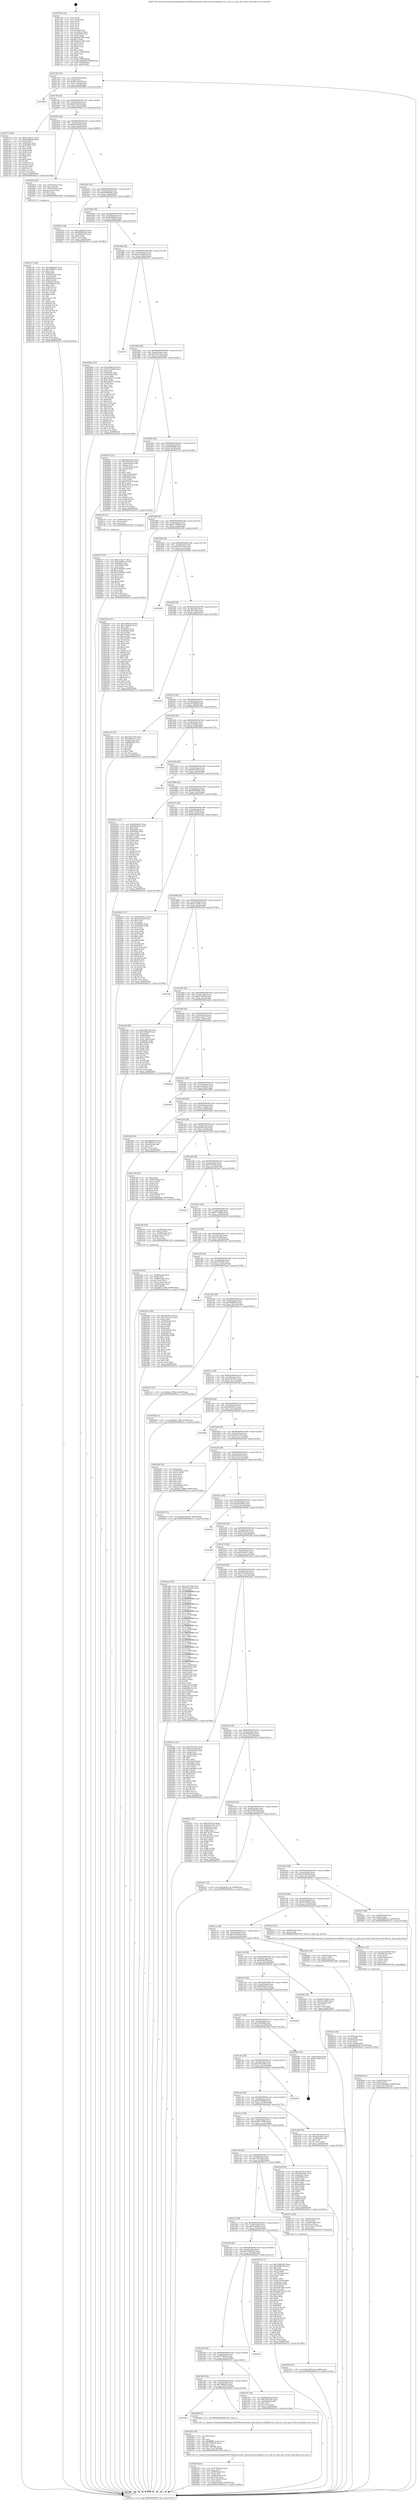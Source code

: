 digraph "0x401760" {
  label = "0x401760 (/mnt/c/Users/mathe/Desktop/tcc/POCII/binaries/extr_linuxdriversscsibfabfa_fcs.h_bfa_fcs_itnim_get_drvitn_Final-ollvm.out::main(0))"
  labelloc = "t"
  node[shape=record]

  Entry [label="",width=0.3,height=0.3,shape=circle,fillcolor=black,style=filled]
  "0x4017d4" [label="{
     0x4017d4 [32]\l
     | [instrs]\l
     &nbsp;&nbsp;0x4017d4 \<+6\>: mov -0x90(%rbp),%eax\l
     &nbsp;&nbsp;0x4017da \<+2\>: mov %eax,%ecx\l
     &nbsp;&nbsp;0x4017dc \<+6\>: sub $0x891a837f,%ecx\l
     &nbsp;&nbsp;0x4017e2 \<+6\>: mov %eax,-0xa4(%rbp)\l
     &nbsp;&nbsp;0x4017e8 \<+6\>: mov %ecx,-0xa8(%rbp)\l
     &nbsp;&nbsp;0x4017ee \<+6\>: je 000000000040296d \<main+0x120d\>\l
  }"]
  "0x40296d" [label="{
     0x40296d\l
  }", style=dashed]
  "0x4017f4" [label="{
     0x4017f4 [28]\l
     | [instrs]\l
     &nbsp;&nbsp;0x4017f4 \<+5\>: jmp 00000000004017f9 \<main+0x99\>\l
     &nbsp;&nbsp;0x4017f9 \<+6\>: mov -0xa4(%rbp),%eax\l
     &nbsp;&nbsp;0x4017ff \<+5\>: sub $0x8a3de5ed,%eax\l
     &nbsp;&nbsp;0x401804 \<+6\>: mov %eax,-0xac(%rbp)\l
     &nbsp;&nbsp;0x40180a \<+6\>: je 0000000000402772 \<main+0x1012\>\l
  }"]
  Exit [label="",width=0.3,height=0.3,shape=circle,fillcolor=black,style=filled,peripheries=2]
  "0x402772" [label="{
     0x402772 [86]\l
     | [instrs]\l
     &nbsp;&nbsp;0x402772 \<+5\>: mov $0xe1cbac77,%eax\l
     &nbsp;&nbsp;0x402777 \<+5\>: mov $0xbb968d8f,%ecx\l
     &nbsp;&nbsp;0x40277c \<+2\>: xor %edx,%edx\l
     &nbsp;&nbsp;0x40277e \<+7\>: mov 0x40505c,%esi\l
     &nbsp;&nbsp;0x402785 \<+7\>: mov 0x405060,%edi\l
     &nbsp;&nbsp;0x40278c \<+3\>: sub $0x1,%edx\l
     &nbsp;&nbsp;0x40278f \<+3\>: mov %esi,%r8d\l
     &nbsp;&nbsp;0x402792 \<+3\>: add %edx,%r8d\l
     &nbsp;&nbsp;0x402795 \<+4\>: imul %r8d,%esi\l
     &nbsp;&nbsp;0x402799 \<+3\>: and $0x1,%esi\l
     &nbsp;&nbsp;0x40279c \<+3\>: cmp $0x0,%esi\l
     &nbsp;&nbsp;0x40279f \<+4\>: sete %r9b\l
     &nbsp;&nbsp;0x4027a3 \<+3\>: cmp $0xa,%edi\l
     &nbsp;&nbsp;0x4027a6 \<+4\>: setl %r10b\l
     &nbsp;&nbsp;0x4027aa \<+3\>: mov %r9b,%r11b\l
     &nbsp;&nbsp;0x4027ad \<+3\>: and %r10b,%r11b\l
     &nbsp;&nbsp;0x4027b0 \<+3\>: xor %r10b,%r9b\l
     &nbsp;&nbsp;0x4027b3 \<+3\>: or %r9b,%r11b\l
     &nbsp;&nbsp;0x4027b6 \<+4\>: test $0x1,%r11b\l
     &nbsp;&nbsp;0x4027ba \<+3\>: cmovne %ecx,%eax\l
     &nbsp;&nbsp;0x4027bd \<+6\>: mov %eax,-0x90(%rbp)\l
     &nbsp;&nbsp;0x4027c3 \<+5\>: jmp 0000000000402c1e \<main+0x14be\>\l
  }"]
  "0x401810" [label="{
     0x401810 [28]\l
     | [instrs]\l
     &nbsp;&nbsp;0x401810 \<+5\>: jmp 0000000000401815 \<main+0xb5\>\l
     &nbsp;&nbsp;0x401815 \<+6\>: mov -0xa4(%rbp),%eax\l
     &nbsp;&nbsp;0x40181b \<+5\>: sub $0x90acfd7d,%eax\l
     &nbsp;&nbsp;0x401820 \<+6\>: mov %eax,-0xb0(%rbp)\l
     &nbsp;&nbsp;0x401826 \<+6\>: je 00000000004020e4 \<main+0x984\>\l
  }"]
  "0x4027d7" [label="{
     0x4027d7 [97]\l
     | [instrs]\l
     &nbsp;&nbsp;0x4027d7 \<+5\>: mov $0xe1cbac77,%ecx\l
     &nbsp;&nbsp;0x4027dc \<+5\>: mov $0x22280119,%edx\l
     &nbsp;&nbsp;0x4027e1 \<+7\>: mov 0x40505c,%esi\l
     &nbsp;&nbsp;0x4027e8 \<+8\>: mov 0x405060,%r8d\l
     &nbsp;&nbsp;0x4027f0 \<+3\>: mov %esi,%r9d\l
     &nbsp;&nbsp;0x4027f3 \<+7\>: sub $0x37900db7,%r9d\l
     &nbsp;&nbsp;0x4027fa \<+4\>: sub $0x1,%r9d\l
     &nbsp;&nbsp;0x4027fe \<+7\>: add $0x37900db7,%r9d\l
     &nbsp;&nbsp;0x402805 \<+4\>: imul %r9d,%esi\l
     &nbsp;&nbsp;0x402809 \<+3\>: and $0x1,%esi\l
     &nbsp;&nbsp;0x40280c \<+3\>: cmp $0x0,%esi\l
     &nbsp;&nbsp;0x40280f \<+4\>: sete %r10b\l
     &nbsp;&nbsp;0x402813 \<+4\>: cmp $0xa,%r8d\l
     &nbsp;&nbsp;0x402817 \<+4\>: setl %r11b\l
     &nbsp;&nbsp;0x40281b \<+3\>: mov %r10b,%bl\l
     &nbsp;&nbsp;0x40281e \<+3\>: and %r11b,%bl\l
     &nbsp;&nbsp;0x402821 \<+3\>: xor %r11b,%r10b\l
     &nbsp;&nbsp;0x402824 \<+3\>: or %r10b,%bl\l
     &nbsp;&nbsp;0x402827 \<+3\>: test $0x1,%bl\l
     &nbsp;&nbsp;0x40282a \<+3\>: cmovne %edx,%ecx\l
     &nbsp;&nbsp;0x40282d \<+6\>: mov %ecx,-0x90(%rbp)\l
     &nbsp;&nbsp;0x402833 \<+5\>: jmp 0000000000402c1e \<main+0x14be\>\l
  }"]
  "0x4020e4" [label="{
     0x4020e4 [29]\l
     | [instrs]\l
     &nbsp;&nbsp;0x4020e4 \<+4\>: mov -0x70(%rbp),%rax\l
     &nbsp;&nbsp;0x4020e8 \<+6\>: movl $0x1,(%rax)\l
     &nbsp;&nbsp;0x4020ee \<+4\>: mov -0x70(%rbp),%rax\l
     &nbsp;&nbsp;0x4020f2 \<+3\>: movslq (%rax),%rax\l
     &nbsp;&nbsp;0x4020f5 \<+4\>: shl $0x3,%rax\l
     &nbsp;&nbsp;0x4020f9 \<+3\>: mov %rax,%rdi\l
     &nbsp;&nbsp;0x4020fc \<+5\>: call 0000000000401050 \<malloc@plt\>\l
     | [calls]\l
     &nbsp;&nbsp;0x401050 \{1\} (unknown)\l
  }"]
  "0x40182c" [label="{
     0x40182c [28]\l
     | [instrs]\l
     &nbsp;&nbsp;0x40182c \<+5\>: jmp 0000000000401831 \<main+0xd1\>\l
     &nbsp;&nbsp;0x401831 \<+6\>: mov -0xa4(%rbp),%eax\l
     &nbsp;&nbsp;0x401837 \<+5\>: sub $0x920843d2,%eax\l
     &nbsp;&nbsp;0x40183c \<+6\>: mov %eax,-0xb4(%rbp)\l
     &nbsp;&nbsp;0x401842 \<+6\>: je 0000000000402033 \<main+0x8d3\>\l
  }"]
  "0x402739" [label="{
     0x402739 [15]\l
     | [instrs]\l
     &nbsp;&nbsp;0x402739 \<+10\>: movl $0xef555c4a,-0x90(%rbp)\l
     &nbsp;&nbsp;0x402743 \<+5\>: jmp 0000000000402c1e \<main+0x14be\>\l
  }"]
  "0x402033" [label="{
     0x402033 [30]\l
     | [instrs]\l
     &nbsp;&nbsp;0x402033 \<+5\>: mov $0xea4b0ee7,%eax\l
     &nbsp;&nbsp;0x402038 \<+5\>: mov $0xd69d0549,%ecx\l
     &nbsp;&nbsp;0x40203d \<+3\>: mov -0x34(%rbp),%edx\l
     &nbsp;&nbsp;0x402040 \<+3\>: cmp $0x0,%edx\l
     &nbsp;&nbsp;0x402043 \<+3\>: cmove %ecx,%eax\l
     &nbsp;&nbsp;0x402046 \<+6\>: mov %eax,-0x90(%rbp)\l
     &nbsp;&nbsp;0x40204c \<+5\>: jmp 0000000000402c1e \<main+0x14be\>\l
  }"]
  "0x401848" [label="{
     0x401848 [28]\l
     | [instrs]\l
     &nbsp;&nbsp;0x401848 \<+5\>: jmp 000000000040184d \<main+0xed\>\l
     &nbsp;&nbsp;0x40184d \<+6\>: mov -0xa4(%rbp),%eax\l
     &nbsp;&nbsp;0x401853 \<+5\>: sub $0x9bdf92c8,%eax\l
     &nbsp;&nbsp;0x401858 \<+6\>: mov %eax,-0xb8(%rbp)\l
     &nbsp;&nbsp;0x40185e \<+6\>: je 0000000000402998 \<main+0x1238\>\l
  }"]
  "0x40260d" [label="{
     0x40260d [31]\l
     | [instrs]\l
     &nbsp;&nbsp;0x40260d \<+4\>: mov -0x40(%rbp),%rcx\l
     &nbsp;&nbsp;0x402611 \<+6\>: movl $0x0,(%rcx)\l
     &nbsp;&nbsp;0x402617 \<+10\>: movl $0x3d8d5bcb,-0x90(%rbp)\l
     &nbsp;&nbsp;0x402621 \<+6\>: mov %eax,-0x178(%rbp)\l
     &nbsp;&nbsp;0x402627 \<+5\>: jmp 0000000000402c1e \<main+0x14be\>\l
  }"]
  "0x402998" [label="{
     0x402998 [147]\l
     | [instrs]\l
     &nbsp;&nbsp;0x402998 \<+5\>: mov $0xd258c5a6,%eax\l
     &nbsp;&nbsp;0x40299d \<+5\>: mov $0xdc75a6b0,%ecx\l
     &nbsp;&nbsp;0x4029a2 \<+2\>: mov $0x1,%dl\l
     &nbsp;&nbsp;0x4029a4 \<+7\>: mov 0x40505c,%esi\l
     &nbsp;&nbsp;0x4029ab \<+7\>: mov 0x405060,%edi\l
     &nbsp;&nbsp;0x4029b2 \<+3\>: mov %esi,%r8d\l
     &nbsp;&nbsp;0x4029b5 \<+7\>: sub $0x2de2b77a,%r8d\l
     &nbsp;&nbsp;0x4029bc \<+4\>: sub $0x1,%r8d\l
     &nbsp;&nbsp;0x4029c0 \<+7\>: add $0x2de2b77a,%r8d\l
     &nbsp;&nbsp;0x4029c7 \<+4\>: imul %r8d,%esi\l
     &nbsp;&nbsp;0x4029cb \<+3\>: and $0x1,%esi\l
     &nbsp;&nbsp;0x4029ce \<+3\>: cmp $0x0,%esi\l
     &nbsp;&nbsp;0x4029d1 \<+4\>: sete %r9b\l
     &nbsp;&nbsp;0x4029d5 \<+3\>: cmp $0xa,%edi\l
     &nbsp;&nbsp;0x4029d8 \<+4\>: setl %r10b\l
     &nbsp;&nbsp;0x4029dc \<+3\>: mov %r9b,%r11b\l
     &nbsp;&nbsp;0x4029df \<+4\>: xor $0xff,%r11b\l
     &nbsp;&nbsp;0x4029e3 \<+3\>: mov %r10b,%bl\l
     &nbsp;&nbsp;0x4029e6 \<+3\>: xor $0xff,%bl\l
     &nbsp;&nbsp;0x4029e9 \<+3\>: xor $0x0,%dl\l
     &nbsp;&nbsp;0x4029ec \<+3\>: mov %r11b,%r14b\l
     &nbsp;&nbsp;0x4029ef \<+4\>: and $0x0,%r14b\l
     &nbsp;&nbsp;0x4029f3 \<+3\>: and %dl,%r9b\l
     &nbsp;&nbsp;0x4029f6 \<+3\>: mov %bl,%r15b\l
     &nbsp;&nbsp;0x4029f9 \<+4\>: and $0x0,%r15b\l
     &nbsp;&nbsp;0x4029fd \<+3\>: and %dl,%r10b\l
     &nbsp;&nbsp;0x402a00 \<+3\>: or %r9b,%r14b\l
     &nbsp;&nbsp;0x402a03 \<+3\>: or %r10b,%r15b\l
     &nbsp;&nbsp;0x402a06 \<+3\>: xor %r15b,%r14b\l
     &nbsp;&nbsp;0x402a09 \<+3\>: or %bl,%r11b\l
     &nbsp;&nbsp;0x402a0c \<+4\>: xor $0xff,%r11b\l
     &nbsp;&nbsp;0x402a10 \<+3\>: or $0x0,%dl\l
     &nbsp;&nbsp;0x402a13 \<+3\>: and %dl,%r11b\l
     &nbsp;&nbsp;0x402a16 \<+3\>: or %r11b,%r14b\l
     &nbsp;&nbsp;0x402a19 \<+4\>: test $0x1,%r14b\l
     &nbsp;&nbsp;0x402a1d \<+3\>: cmovne %ecx,%eax\l
     &nbsp;&nbsp;0x402a20 \<+6\>: mov %eax,-0x90(%rbp)\l
     &nbsp;&nbsp;0x402a26 \<+5\>: jmp 0000000000402c1e \<main+0x14be\>\l
  }"]
  "0x401864" [label="{
     0x401864 [28]\l
     | [instrs]\l
     &nbsp;&nbsp;0x401864 \<+5\>: jmp 0000000000401869 \<main+0x109\>\l
     &nbsp;&nbsp;0x401869 \<+6\>: mov -0xa4(%rbp),%eax\l
     &nbsp;&nbsp;0x40186f \<+5\>: sub $0xa2eb6b49,%eax\l
     &nbsp;&nbsp;0x401874 \<+6\>: mov %eax,-0xbc(%rbp)\l
     &nbsp;&nbsp;0x40187a \<+6\>: je 0000000000401f51 \<main+0x7f1\>\l
  }"]
  "0x4025ec" [label="{
     0x4025ec [33]\l
     | [instrs]\l
     &nbsp;&nbsp;0x4025ec \<+10\>: movabs $0x4030b6,%rdi\l
     &nbsp;&nbsp;0x4025f6 \<+4\>: mov -0x48(%rbp),%rcx\l
     &nbsp;&nbsp;0x4025fa \<+3\>: mov %rax,(%rcx)\l
     &nbsp;&nbsp;0x4025fd \<+4\>: mov -0x48(%rbp),%rax\l
     &nbsp;&nbsp;0x402601 \<+3\>: mov (%rax),%rax\l
     &nbsp;&nbsp;0x402604 \<+2\>: mov (%rax),%esi\l
     &nbsp;&nbsp;0x402606 \<+2\>: mov $0x0,%al\l
     &nbsp;&nbsp;0x402608 \<+5\>: call 0000000000401040 \<printf@plt\>\l
     | [calls]\l
     &nbsp;&nbsp;0x401040 \{1\} (unknown)\l
  }"]
  "0x401f51" [label="{
     0x401f51\l
  }", style=dashed]
  "0x401880" [label="{
     0x401880 [28]\l
     | [instrs]\l
     &nbsp;&nbsp;0x401880 \<+5\>: jmp 0000000000401885 \<main+0x125\>\l
     &nbsp;&nbsp;0x401885 \<+6\>: mov -0xa4(%rbp),%eax\l
     &nbsp;&nbsp;0x40188b \<+5\>: sub $0xb02e1921,%eax\l
     &nbsp;&nbsp;0x401890 \<+6\>: mov %eax,-0xc0(%rbp)\l
     &nbsp;&nbsp;0x401896 \<+6\>: je 0000000000402687 \<main+0xf27\>\l
  }"]
  "0x402476" [label="{
     0x402476 [44]\l
     | [instrs]\l
     &nbsp;&nbsp;0x402476 \<+6\>: mov -0x174(%rbp),%ecx\l
     &nbsp;&nbsp;0x40247c \<+3\>: imul %eax,%ecx\l
     &nbsp;&nbsp;0x40247f \<+4\>: mov -0x68(%rbp),%rsi\l
     &nbsp;&nbsp;0x402483 \<+3\>: mov (%rsi),%rsi\l
     &nbsp;&nbsp;0x402486 \<+4\>: mov -0x60(%rbp),%rdi\l
     &nbsp;&nbsp;0x40248a \<+3\>: movslq (%rdi),%rdi\l
     &nbsp;&nbsp;0x40248d \<+4\>: mov (%rsi,%rdi,8),%rsi\l
     &nbsp;&nbsp;0x402491 \<+2\>: mov %ecx,(%rsi)\l
     &nbsp;&nbsp;0x402493 \<+10\>: movl $0xd7efc2f6,-0x90(%rbp)\l
     &nbsp;&nbsp;0x40249d \<+5\>: jmp 0000000000402c1e \<main+0x14be\>\l
  }"]
  "0x402687" [label="{
     0x402687 [122]\l
     | [instrs]\l
     &nbsp;&nbsp;0x402687 \<+5\>: mov $0xf18535e4,%eax\l
     &nbsp;&nbsp;0x40268c \<+5\>: mov $0x787652f3,%ecx\l
     &nbsp;&nbsp;0x402691 \<+4\>: mov -0x40(%rbp),%rdx\l
     &nbsp;&nbsp;0x402695 \<+2\>: mov (%rdx),%esi\l
     &nbsp;&nbsp;0x402697 \<+4\>: mov -0x70(%rbp),%rdx\l
     &nbsp;&nbsp;0x40269b \<+2\>: cmp (%rdx),%esi\l
     &nbsp;&nbsp;0x40269d \<+4\>: setl %dil\l
     &nbsp;&nbsp;0x4026a1 \<+4\>: and $0x1,%dil\l
     &nbsp;&nbsp;0x4026a5 \<+4\>: mov %dil,-0x2d(%rbp)\l
     &nbsp;&nbsp;0x4026a9 \<+7\>: mov 0x40505c,%esi\l
     &nbsp;&nbsp;0x4026b0 \<+8\>: mov 0x405060,%r8d\l
     &nbsp;&nbsp;0x4026b8 \<+3\>: mov %esi,%r9d\l
     &nbsp;&nbsp;0x4026bb \<+7\>: add $0x2f747d76,%r9d\l
     &nbsp;&nbsp;0x4026c2 \<+4\>: sub $0x1,%r9d\l
     &nbsp;&nbsp;0x4026c6 \<+7\>: sub $0x2f747d76,%r9d\l
     &nbsp;&nbsp;0x4026cd \<+4\>: imul %r9d,%esi\l
     &nbsp;&nbsp;0x4026d1 \<+3\>: and $0x1,%esi\l
     &nbsp;&nbsp;0x4026d4 \<+3\>: cmp $0x0,%esi\l
     &nbsp;&nbsp;0x4026d7 \<+4\>: sete %dil\l
     &nbsp;&nbsp;0x4026db \<+4\>: cmp $0xa,%r8d\l
     &nbsp;&nbsp;0x4026df \<+4\>: setl %r10b\l
     &nbsp;&nbsp;0x4026e3 \<+3\>: mov %dil,%r11b\l
     &nbsp;&nbsp;0x4026e6 \<+3\>: and %r10b,%r11b\l
     &nbsp;&nbsp;0x4026e9 \<+3\>: xor %r10b,%dil\l
     &nbsp;&nbsp;0x4026ec \<+3\>: or %dil,%r11b\l
     &nbsp;&nbsp;0x4026ef \<+4\>: test $0x1,%r11b\l
     &nbsp;&nbsp;0x4026f3 \<+3\>: cmovne %ecx,%eax\l
     &nbsp;&nbsp;0x4026f6 \<+6\>: mov %eax,-0x90(%rbp)\l
     &nbsp;&nbsp;0x4026fc \<+5\>: jmp 0000000000402c1e \<main+0x14be\>\l
  }"]
  "0x40189c" [label="{
     0x40189c [28]\l
     | [instrs]\l
     &nbsp;&nbsp;0x40189c \<+5\>: jmp 00000000004018a1 \<main+0x141\>\l
     &nbsp;&nbsp;0x4018a1 \<+6\>: mov -0xa4(%rbp),%eax\l
     &nbsp;&nbsp;0x4018a7 \<+5\>: sub $0xbb968d8f,%eax\l
     &nbsp;&nbsp;0x4018ac \<+6\>: mov %eax,-0xc4(%rbp)\l
     &nbsp;&nbsp;0x4018b2 \<+6\>: je 00000000004027c8 \<main+0x1068\>\l
  }"]
  "0x40244e" [label="{
     0x40244e [40]\l
     | [instrs]\l
     &nbsp;&nbsp;0x40244e \<+5\>: mov $0x2,%ecx\l
     &nbsp;&nbsp;0x402453 \<+1\>: cltd\l
     &nbsp;&nbsp;0x402454 \<+2\>: idiv %ecx\l
     &nbsp;&nbsp;0x402456 \<+6\>: imul $0xfffffffe,%edx,%ecx\l
     &nbsp;&nbsp;0x40245c \<+6\>: add $0x734f336c,%ecx\l
     &nbsp;&nbsp;0x402462 \<+3\>: add $0x1,%ecx\l
     &nbsp;&nbsp;0x402465 \<+6\>: sub $0x734f336c,%ecx\l
     &nbsp;&nbsp;0x40246b \<+6\>: mov %ecx,-0x174(%rbp)\l
     &nbsp;&nbsp;0x402471 \<+5\>: call 0000000000401160 \<next_i\>\l
     | [calls]\l
     &nbsp;&nbsp;0x401160 \{1\} (/mnt/c/Users/mathe/Desktop/tcc/POCII/binaries/extr_linuxdriversscsibfabfa_fcs.h_bfa_fcs_itnim_get_drvitn_Final-ollvm.out::next_i)\l
  }"]
  "0x4027c8" [label="{
     0x4027c8 [15]\l
     | [instrs]\l
     &nbsp;&nbsp;0x4027c8 \<+4\>: mov -0x68(%rbp),%rax\l
     &nbsp;&nbsp;0x4027cc \<+3\>: mov (%rax),%rax\l
     &nbsp;&nbsp;0x4027cf \<+3\>: mov %rax,%rdi\l
     &nbsp;&nbsp;0x4027d2 \<+5\>: call 0000000000401030 \<free@plt\>\l
     | [calls]\l
     &nbsp;&nbsp;0x401030 \{1\} (unknown)\l
  }"]
  "0x4018b8" [label="{
     0x4018b8 [28]\l
     | [instrs]\l
     &nbsp;&nbsp;0x4018b8 \<+5\>: jmp 00000000004018bd \<main+0x15d\>\l
     &nbsp;&nbsp;0x4018bd \<+6\>: mov -0xa4(%rbp),%eax\l
     &nbsp;&nbsp;0x4018c3 \<+5\>: sub $0xbe1789b0,%eax\l
     &nbsp;&nbsp;0x4018c8 \<+6\>: mov %eax,-0xc8(%rbp)\l
     &nbsp;&nbsp;0x4018ce \<+6\>: je 00000000004021b2 \<main+0xa52\>\l
  }"]
  "0x401d6c" [label="{
     0x401d6c\l
  }", style=dashed]
  "0x4021b2" [label="{
     0x4021b2 [147]\l
     | [instrs]\l
     &nbsp;&nbsp;0x4021b2 \<+5\>: mov $0x74db9142,%eax\l
     &nbsp;&nbsp;0x4021b7 \<+5\>: mov $0x74aab29c,%ecx\l
     &nbsp;&nbsp;0x4021bc \<+2\>: mov $0x1,%dl\l
     &nbsp;&nbsp;0x4021be \<+7\>: mov 0x40505c,%esi\l
     &nbsp;&nbsp;0x4021c5 \<+7\>: mov 0x405060,%edi\l
     &nbsp;&nbsp;0x4021cc \<+3\>: mov %esi,%r8d\l
     &nbsp;&nbsp;0x4021cf \<+7\>: add $0x7f5c4fc7,%r8d\l
     &nbsp;&nbsp;0x4021d6 \<+4\>: sub $0x1,%r8d\l
     &nbsp;&nbsp;0x4021da \<+7\>: sub $0x7f5c4fc7,%r8d\l
     &nbsp;&nbsp;0x4021e1 \<+4\>: imul %r8d,%esi\l
     &nbsp;&nbsp;0x4021e5 \<+3\>: and $0x1,%esi\l
     &nbsp;&nbsp;0x4021e8 \<+3\>: cmp $0x0,%esi\l
     &nbsp;&nbsp;0x4021eb \<+4\>: sete %r9b\l
     &nbsp;&nbsp;0x4021ef \<+3\>: cmp $0xa,%edi\l
     &nbsp;&nbsp;0x4021f2 \<+4\>: setl %r10b\l
     &nbsp;&nbsp;0x4021f6 \<+3\>: mov %r9b,%r11b\l
     &nbsp;&nbsp;0x4021f9 \<+4\>: xor $0xff,%r11b\l
     &nbsp;&nbsp;0x4021fd \<+3\>: mov %r10b,%bl\l
     &nbsp;&nbsp;0x402200 \<+3\>: xor $0xff,%bl\l
     &nbsp;&nbsp;0x402203 \<+3\>: xor $0x1,%dl\l
     &nbsp;&nbsp;0x402206 \<+3\>: mov %r11b,%r14b\l
     &nbsp;&nbsp;0x402209 \<+4\>: and $0xff,%r14b\l
     &nbsp;&nbsp;0x40220d \<+3\>: and %dl,%r9b\l
     &nbsp;&nbsp;0x402210 \<+3\>: mov %bl,%r15b\l
     &nbsp;&nbsp;0x402213 \<+4\>: and $0xff,%r15b\l
     &nbsp;&nbsp;0x402217 \<+3\>: and %dl,%r10b\l
     &nbsp;&nbsp;0x40221a \<+3\>: or %r9b,%r14b\l
     &nbsp;&nbsp;0x40221d \<+3\>: or %r10b,%r15b\l
     &nbsp;&nbsp;0x402220 \<+3\>: xor %r15b,%r14b\l
     &nbsp;&nbsp;0x402223 \<+3\>: or %bl,%r11b\l
     &nbsp;&nbsp;0x402226 \<+4\>: xor $0xff,%r11b\l
     &nbsp;&nbsp;0x40222a \<+3\>: or $0x1,%dl\l
     &nbsp;&nbsp;0x40222d \<+3\>: and %dl,%r11b\l
     &nbsp;&nbsp;0x402230 \<+3\>: or %r11b,%r14b\l
     &nbsp;&nbsp;0x402233 \<+4\>: test $0x1,%r14b\l
     &nbsp;&nbsp;0x402237 \<+3\>: cmovne %ecx,%eax\l
     &nbsp;&nbsp;0x40223a \<+6\>: mov %eax,-0x90(%rbp)\l
     &nbsp;&nbsp;0x402240 \<+5\>: jmp 0000000000402c1e \<main+0x14be\>\l
  }"]
  "0x4018d4" [label="{
     0x4018d4 [28]\l
     | [instrs]\l
     &nbsp;&nbsp;0x4018d4 \<+5\>: jmp 00000000004018d9 \<main+0x179\>\l
     &nbsp;&nbsp;0x4018d9 \<+6\>: mov -0xa4(%rbp),%eax\l
     &nbsp;&nbsp;0x4018df \<+5\>: sub $0xc0f3223e,%eax\l
     &nbsp;&nbsp;0x4018e4 \<+6\>: mov %eax,-0xcc(%rbp)\l
     &nbsp;&nbsp;0x4018ea \<+6\>: je 0000000000402b68 \<main+0x1408\>\l
  }"]
  "0x402449" [label="{
     0x402449 [5]\l
     | [instrs]\l
     &nbsp;&nbsp;0x402449 \<+5\>: call 0000000000401160 \<next_i\>\l
     | [calls]\l
     &nbsp;&nbsp;0x401160 \{1\} (/mnt/c/Users/mathe/Desktop/tcc/POCII/binaries/extr_linuxdriversscsibfabfa_fcs.h_bfa_fcs_itnim_get_drvitn_Final-ollvm.out::next_i)\l
  }"]
  "0x402b68" [label="{
     0x402b68\l
  }", style=dashed]
  "0x4018f0" [label="{
     0x4018f0 [28]\l
     | [instrs]\l
     &nbsp;&nbsp;0x4018f0 \<+5\>: jmp 00000000004018f5 \<main+0x195\>\l
     &nbsp;&nbsp;0x4018f5 \<+6\>: mov -0xa4(%rbp),%eax\l
     &nbsp;&nbsp;0x4018fb \<+5\>: sub $0xc4011024,%eax\l
     &nbsp;&nbsp;0x401900 \<+6\>: mov %eax,-0xd0(%rbp)\l
     &nbsp;&nbsp;0x401906 \<+6\>: je 0000000000402aa0 \<main+0x1340\>\l
  }"]
  "0x401d50" [label="{
     0x401d50 [28]\l
     | [instrs]\l
     &nbsp;&nbsp;0x401d50 \<+5\>: jmp 0000000000401d55 \<main+0x5f5\>\l
     &nbsp;&nbsp;0x401d55 \<+6\>: mov -0xa4(%rbp),%eax\l
     &nbsp;&nbsp;0x401d5b \<+5\>: sub $0x7f8fea81,%eax\l
     &nbsp;&nbsp;0x401d60 \<+6\>: mov %eax,-0x170(%rbp)\l
     &nbsp;&nbsp;0x401d66 \<+6\>: je 0000000000402449 \<main+0xce9\>\l
  }"]
  "0x402aa0" [label="{
     0x402aa0\l
  }", style=dashed]
  "0x40190c" [label="{
     0x40190c [28]\l
     | [instrs]\l
     &nbsp;&nbsp;0x40190c \<+5\>: jmp 0000000000401911 \<main+0x1b1\>\l
     &nbsp;&nbsp;0x401911 \<+6\>: mov -0xa4(%rbp),%eax\l
     &nbsp;&nbsp;0x401917 \<+5\>: sub $0xcbe40268,%eax\l
     &nbsp;&nbsp;0x40191c \<+6\>: mov %eax,-0xd4(%rbp)\l
     &nbsp;&nbsp;0x401922 \<+6\>: je 0000000000401d76 \<main+0x616\>\l
  }"]
  "0x402701" [label="{
     0x402701 [30]\l
     | [instrs]\l
     &nbsp;&nbsp;0x402701 \<+5\>: mov $0x8a3de5ed,%eax\l
     &nbsp;&nbsp;0x402706 \<+5\>: mov $0x74452cf4,%ecx\l
     &nbsp;&nbsp;0x40270b \<+3\>: mov -0x2d(%rbp),%dl\l
     &nbsp;&nbsp;0x40270e \<+3\>: test $0x1,%dl\l
     &nbsp;&nbsp;0x402711 \<+3\>: cmovne %ecx,%eax\l
     &nbsp;&nbsp;0x402714 \<+6\>: mov %eax,-0x90(%rbp)\l
     &nbsp;&nbsp;0x40271a \<+5\>: jmp 0000000000402c1e \<main+0x14be\>\l
  }"]
  "0x401d76" [label="{
     0x401d76 [53]\l
     | [instrs]\l
     &nbsp;&nbsp;0x401d76 \<+5\>: mov $0xc4011024,%eax\l
     &nbsp;&nbsp;0x401d7b \<+5\>: mov $0x30b26c1c,%ecx\l
     &nbsp;&nbsp;0x401d80 \<+6\>: mov -0x8a(%rbp),%dl\l
     &nbsp;&nbsp;0x401d86 \<+7\>: mov -0x89(%rbp),%sil\l
     &nbsp;&nbsp;0x401d8d \<+3\>: mov %dl,%dil\l
     &nbsp;&nbsp;0x401d90 \<+3\>: and %sil,%dil\l
     &nbsp;&nbsp;0x401d93 \<+3\>: xor %sil,%dl\l
     &nbsp;&nbsp;0x401d96 \<+3\>: or %dl,%dil\l
     &nbsp;&nbsp;0x401d99 \<+4\>: test $0x1,%dil\l
     &nbsp;&nbsp;0x401d9d \<+3\>: cmovne %ecx,%eax\l
     &nbsp;&nbsp;0x401da0 \<+6\>: mov %eax,-0x90(%rbp)\l
     &nbsp;&nbsp;0x401da6 \<+5\>: jmp 0000000000402c1e \<main+0x14be\>\l
  }"]
  "0x401928" [label="{
     0x401928 [28]\l
     | [instrs]\l
     &nbsp;&nbsp;0x401928 \<+5\>: jmp 000000000040192d \<main+0x1cd\>\l
     &nbsp;&nbsp;0x40192d \<+6\>: mov -0xa4(%rbp),%eax\l
     &nbsp;&nbsp;0x401933 \<+5\>: sub $0xcdafa0dc,%eax\l
     &nbsp;&nbsp;0x401938 \<+6\>: mov %eax,-0xd8(%rbp)\l
     &nbsp;&nbsp;0x40193e \<+6\>: je 00000000004028df \<main+0x117f\>\l
  }"]
  "0x402c1e" [label="{
     0x402c1e [5]\l
     | [instrs]\l
     &nbsp;&nbsp;0x402c1e \<+5\>: jmp 00000000004017d4 \<main+0x74\>\l
  }"]
  "0x401760" [label="{
     0x401760 [116]\l
     | [instrs]\l
     &nbsp;&nbsp;0x401760 \<+1\>: push %rbp\l
     &nbsp;&nbsp;0x401761 \<+3\>: mov %rsp,%rbp\l
     &nbsp;&nbsp;0x401764 \<+2\>: push %r15\l
     &nbsp;&nbsp;0x401766 \<+2\>: push %r14\l
     &nbsp;&nbsp;0x401768 \<+2\>: push %r13\l
     &nbsp;&nbsp;0x40176a \<+2\>: push %r12\l
     &nbsp;&nbsp;0x40176c \<+1\>: push %rbx\l
     &nbsp;&nbsp;0x40176d \<+7\>: sub $0x188,%rsp\l
     &nbsp;&nbsp;0x401774 \<+7\>: mov 0x40505c,%eax\l
     &nbsp;&nbsp;0x40177b \<+7\>: mov 0x405060,%ecx\l
     &nbsp;&nbsp;0x401782 \<+2\>: mov %eax,%edx\l
     &nbsp;&nbsp;0x401784 \<+6\>: sub $0x29a7cf00,%edx\l
     &nbsp;&nbsp;0x40178a \<+3\>: sub $0x1,%edx\l
     &nbsp;&nbsp;0x40178d \<+6\>: add $0x29a7cf00,%edx\l
     &nbsp;&nbsp;0x401793 \<+3\>: imul %edx,%eax\l
     &nbsp;&nbsp;0x401796 \<+3\>: and $0x1,%eax\l
     &nbsp;&nbsp;0x401799 \<+3\>: cmp $0x0,%eax\l
     &nbsp;&nbsp;0x40179c \<+4\>: sete %r8b\l
     &nbsp;&nbsp;0x4017a0 \<+4\>: and $0x1,%r8b\l
     &nbsp;&nbsp;0x4017a4 \<+7\>: mov %r8b,-0x8a(%rbp)\l
     &nbsp;&nbsp;0x4017ab \<+3\>: cmp $0xa,%ecx\l
     &nbsp;&nbsp;0x4017ae \<+4\>: setl %r8b\l
     &nbsp;&nbsp;0x4017b2 \<+4\>: and $0x1,%r8b\l
     &nbsp;&nbsp;0x4017b6 \<+7\>: mov %r8b,-0x89(%rbp)\l
     &nbsp;&nbsp;0x4017bd \<+10\>: movl $0xcbe40268,-0x90(%rbp)\l
     &nbsp;&nbsp;0x4017c7 \<+6\>: mov %edi,-0x94(%rbp)\l
     &nbsp;&nbsp;0x4017cd \<+7\>: mov %rsi,-0xa0(%rbp)\l
  }"]
  "0x401d34" [label="{
     0x401d34 [28]\l
     | [instrs]\l
     &nbsp;&nbsp;0x401d34 \<+5\>: jmp 0000000000401d39 \<main+0x5d9\>\l
     &nbsp;&nbsp;0x401d39 \<+6\>: mov -0xa4(%rbp),%eax\l
     &nbsp;&nbsp;0x401d3f \<+5\>: sub $0x787652f3,%eax\l
     &nbsp;&nbsp;0x401d44 \<+6\>: mov %eax,-0x16c(%rbp)\l
     &nbsp;&nbsp;0x401d4a \<+6\>: je 0000000000402701 \<main+0xfa1\>\l
  }"]
  "0x4028df" [label="{
     0x4028df\l
  }", style=dashed]
  "0x401944" [label="{
     0x401944 [28]\l
     | [instrs]\l
     &nbsp;&nbsp;0x401944 \<+5\>: jmp 0000000000401949 \<main+0x1e9\>\l
     &nbsp;&nbsp;0x401949 \<+6\>: mov -0xa4(%rbp),%eax\l
     &nbsp;&nbsp;0x40194f \<+5\>: sub $0xd258c5a6,%eax\l
     &nbsp;&nbsp;0x401954 \<+6\>: mov %eax,-0xdc(%rbp)\l
     &nbsp;&nbsp;0x40195a \<+6\>: je 0000000000402c06 \<main+0x14a6\>\l
  }"]
  "0x402b43" [label="{
     0x402b43\l
  }", style=dashed]
  "0x402c06" [label="{
     0x402c06\l
  }", style=dashed]
  "0x401960" [label="{
     0x401960 [28]\l
     | [instrs]\l
     &nbsp;&nbsp;0x401960 \<+5\>: jmp 0000000000401965 \<main+0x205\>\l
     &nbsp;&nbsp;0x401965 \<+6\>: mov -0xa4(%rbp),%eax\l
     &nbsp;&nbsp;0x40196b \<+5\>: sub $0xd69d0549,%eax\l
     &nbsp;&nbsp;0x401970 \<+6\>: mov %eax,-0xe0(%rbp)\l
     &nbsp;&nbsp;0x401976 \<+6\>: je 0000000000402051 \<main+0x8f1\>\l
  }"]
  "0x40232b" [label="{
     0x40232b [43]\l
     | [instrs]\l
     &nbsp;&nbsp;0x40232b \<+4\>: mov -0x68(%rbp),%rdi\l
     &nbsp;&nbsp;0x40232f \<+3\>: mov (%rdi),%rdi\l
     &nbsp;&nbsp;0x402332 \<+4\>: mov -0x60(%rbp),%rcx\l
     &nbsp;&nbsp;0x402336 \<+3\>: movslq (%rcx),%rcx\l
     &nbsp;&nbsp;0x402339 \<+4\>: mov %rax,(%rdi,%rcx,8)\l
     &nbsp;&nbsp;0x40233d \<+4\>: mov -0x50(%rbp),%rax\l
     &nbsp;&nbsp;0x402341 \<+6\>: movl $0x0,(%rax)\l
     &nbsp;&nbsp;0x402347 \<+10\>: movl $0x69171360,-0x90(%rbp)\l
     &nbsp;&nbsp;0x402351 \<+5\>: jmp 0000000000402c1e \<main+0x14be\>\l
  }"]
  "0x402051" [label="{
     0x402051 [147]\l
     | [instrs]\l
     &nbsp;&nbsp;0x402051 \<+5\>: mov $0x48266ca7,%eax\l
     &nbsp;&nbsp;0x402056 \<+5\>: mov $0x90acfd7d,%ecx\l
     &nbsp;&nbsp;0x40205b \<+2\>: mov $0x1,%dl\l
     &nbsp;&nbsp;0x40205d \<+7\>: mov 0x40505c,%esi\l
     &nbsp;&nbsp;0x402064 \<+7\>: mov 0x405060,%edi\l
     &nbsp;&nbsp;0x40206b \<+3\>: mov %esi,%r8d\l
     &nbsp;&nbsp;0x40206e \<+7\>: sub $0x9471f30c,%r8d\l
     &nbsp;&nbsp;0x402075 \<+4\>: sub $0x1,%r8d\l
     &nbsp;&nbsp;0x402079 \<+7\>: add $0x9471f30c,%r8d\l
     &nbsp;&nbsp;0x402080 \<+4\>: imul %r8d,%esi\l
     &nbsp;&nbsp;0x402084 \<+3\>: and $0x1,%esi\l
     &nbsp;&nbsp;0x402087 \<+3\>: cmp $0x0,%esi\l
     &nbsp;&nbsp;0x40208a \<+4\>: sete %r9b\l
     &nbsp;&nbsp;0x40208e \<+3\>: cmp $0xa,%edi\l
     &nbsp;&nbsp;0x402091 \<+4\>: setl %r10b\l
     &nbsp;&nbsp;0x402095 \<+3\>: mov %r9b,%r11b\l
     &nbsp;&nbsp;0x402098 \<+4\>: xor $0xff,%r11b\l
     &nbsp;&nbsp;0x40209c \<+3\>: mov %r10b,%bl\l
     &nbsp;&nbsp;0x40209f \<+3\>: xor $0xff,%bl\l
     &nbsp;&nbsp;0x4020a2 \<+3\>: xor $0x1,%dl\l
     &nbsp;&nbsp;0x4020a5 \<+3\>: mov %r11b,%r14b\l
     &nbsp;&nbsp;0x4020a8 \<+4\>: and $0xff,%r14b\l
     &nbsp;&nbsp;0x4020ac \<+3\>: and %dl,%r9b\l
     &nbsp;&nbsp;0x4020af \<+3\>: mov %bl,%r15b\l
     &nbsp;&nbsp;0x4020b2 \<+4\>: and $0xff,%r15b\l
     &nbsp;&nbsp;0x4020b6 \<+3\>: and %dl,%r10b\l
     &nbsp;&nbsp;0x4020b9 \<+3\>: or %r9b,%r14b\l
     &nbsp;&nbsp;0x4020bc \<+3\>: or %r10b,%r15b\l
     &nbsp;&nbsp;0x4020bf \<+3\>: xor %r15b,%r14b\l
     &nbsp;&nbsp;0x4020c2 \<+3\>: or %bl,%r11b\l
     &nbsp;&nbsp;0x4020c5 \<+4\>: xor $0xff,%r11b\l
     &nbsp;&nbsp;0x4020c9 \<+3\>: or $0x1,%dl\l
     &nbsp;&nbsp;0x4020cc \<+3\>: and %dl,%r11b\l
     &nbsp;&nbsp;0x4020cf \<+3\>: or %r11b,%r14b\l
     &nbsp;&nbsp;0x4020d2 \<+4\>: test $0x1,%r14b\l
     &nbsp;&nbsp;0x4020d6 \<+3\>: cmovne %ecx,%eax\l
     &nbsp;&nbsp;0x4020d9 \<+6\>: mov %eax,-0x90(%rbp)\l
     &nbsp;&nbsp;0x4020df \<+5\>: jmp 0000000000402c1e \<main+0x14be\>\l
  }"]
  "0x40197c" [label="{
     0x40197c [28]\l
     | [instrs]\l
     &nbsp;&nbsp;0x40197c \<+5\>: jmp 0000000000401981 \<main+0x221\>\l
     &nbsp;&nbsp;0x401981 \<+6\>: mov -0xa4(%rbp),%eax\l
     &nbsp;&nbsp;0x401987 \<+5\>: sub $0xd7efc2f6,%eax\l
     &nbsp;&nbsp;0x40198c \<+6\>: mov %eax,-0xe4(%rbp)\l
     &nbsp;&nbsp;0x401992 \<+6\>: je 00000000004024a2 \<main+0xd42\>\l
  }"]
  "0x401d18" [label="{
     0x401d18 [28]\l
     | [instrs]\l
     &nbsp;&nbsp;0x401d18 \<+5\>: jmp 0000000000401d1d \<main+0x5bd\>\l
     &nbsp;&nbsp;0x401d1d \<+6\>: mov -0xa4(%rbp),%eax\l
     &nbsp;&nbsp;0x401d23 \<+5\>: sub $0x74db9142,%eax\l
     &nbsp;&nbsp;0x401d28 \<+6\>: mov %eax,-0x168(%rbp)\l
     &nbsp;&nbsp;0x401d2e \<+6\>: je 0000000000402b43 \<main+0x13e3\>\l
  }"]
  "0x4024a2" [label="{
     0x4024a2 [137]\l
     | [instrs]\l
     &nbsp;&nbsp;0x4024a2 \<+5\>: mov $0x2003911a,%eax\l
     &nbsp;&nbsp;0x4024a7 \<+5\>: mov $0x210ac94,%ecx\l
     &nbsp;&nbsp;0x4024ac \<+2\>: mov $0x1,%dl\l
     &nbsp;&nbsp;0x4024ae \<+2\>: xor %esi,%esi\l
     &nbsp;&nbsp;0x4024b0 \<+7\>: mov 0x40505c,%edi\l
     &nbsp;&nbsp;0x4024b7 \<+8\>: mov 0x405060,%r8d\l
     &nbsp;&nbsp;0x4024bf \<+3\>: sub $0x1,%esi\l
     &nbsp;&nbsp;0x4024c2 \<+3\>: mov %edi,%r9d\l
     &nbsp;&nbsp;0x4024c5 \<+3\>: add %esi,%r9d\l
     &nbsp;&nbsp;0x4024c8 \<+4\>: imul %r9d,%edi\l
     &nbsp;&nbsp;0x4024cc \<+3\>: and $0x1,%edi\l
     &nbsp;&nbsp;0x4024cf \<+3\>: cmp $0x0,%edi\l
     &nbsp;&nbsp;0x4024d2 \<+4\>: sete %r10b\l
     &nbsp;&nbsp;0x4024d6 \<+4\>: cmp $0xa,%r8d\l
     &nbsp;&nbsp;0x4024da \<+4\>: setl %r11b\l
     &nbsp;&nbsp;0x4024de \<+3\>: mov %r10b,%bl\l
     &nbsp;&nbsp;0x4024e1 \<+3\>: xor $0xff,%bl\l
     &nbsp;&nbsp;0x4024e4 \<+3\>: mov %r11b,%r14b\l
     &nbsp;&nbsp;0x4024e7 \<+4\>: xor $0xff,%r14b\l
     &nbsp;&nbsp;0x4024eb \<+3\>: xor $0x1,%dl\l
     &nbsp;&nbsp;0x4024ee \<+3\>: mov %bl,%r15b\l
     &nbsp;&nbsp;0x4024f1 \<+4\>: and $0xff,%r15b\l
     &nbsp;&nbsp;0x4024f5 \<+3\>: and %dl,%r10b\l
     &nbsp;&nbsp;0x4024f8 \<+3\>: mov %r14b,%r12b\l
     &nbsp;&nbsp;0x4024fb \<+4\>: and $0xff,%r12b\l
     &nbsp;&nbsp;0x4024ff \<+3\>: and %dl,%r11b\l
     &nbsp;&nbsp;0x402502 \<+3\>: or %r10b,%r15b\l
     &nbsp;&nbsp;0x402505 \<+3\>: or %r11b,%r12b\l
     &nbsp;&nbsp;0x402508 \<+3\>: xor %r12b,%r15b\l
     &nbsp;&nbsp;0x40250b \<+3\>: or %r14b,%bl\l
     &nbsp;&nbsp;0x40250e \<+3\>: xor $0xff,%bl\l
     &nbsp;&nbsp;0x402511 \<+3\>: or $0x1,%dl\l
     &nbsp;&nbsp;0x402514 \<+2\>: and %dl,%bl\l
     &nbsp;&nbsp;0x402516 \<+3\>: or %bl,%r15b\l
     &nbsp;&nbsp;0x402519 \<+4\>: test $0x1,%r15b\l
     &nbsp;&nbsp;0x40251d \<+3\>: cmovne %ecx,%eax\l
     &nbsp;&nbsp;0x402520 \<+6\>: mov %eax,-0x90(%rbp)\l
     &nbsp;&nbsp;0x402526 \<+5\>: jmp 0000000000402c1e \<main+0x14be\>\l
  }"]
  "0x401998" [label="{
     0x401998 [28]\l
     | [instrs]\l
     &nbsp;&nbsp;0x401998 \<+5\>: jmp 000000000040199d \<main+0x23d\>\l
     &nbsp;&nbsp;0x40199d \<+6\>: mov -0xa4(%rbp),%eax\l
     &nbsp;&nbsp;0x4019a3 \<+5\>: sub $0xda1e4901,%eax\l
     &nbsp;&nbsp;0x4019a8 \<+6\>: mov %eax,-0xe8(%rbp)\l
     &nbsp;&nbsp;0x4019ae \<+6\>: je 0000000000401ef6 \<main+0x796\>\l
  }"]
  "0x402245" [label="{
     0x402245 [171]\l
     | [instrs]\l
     &nbsp;&nbsp;0x402245 \<+5\>: mov $0x74db9142,%eax\l
     &nbsp;&nbsp;0x40224a \<+5\>: mov $0x4428e7ff,%ecx\l
     &nbsp;&nbsp;0x40224f \<+2\>: mov $0x1,%dl\l
     &nbsp;&nbsp;0x402251 \<+4\>: mov -0x60(%rbp),%rsi\l
     &nbsp;&nbsp;0x402255 \<+2\>: mov (%rsi),%edi\l
     &nbsp;&nbsp;0x402257 \<+4\>: mov -0x70(%rbp),%rsi\l
     &nbsp;&nbsp;0x40225b \<+2\>: cmp (%rsi),%edi\l
     &nbsp;&nbsp;0x40225d \<+4\>: setl %r8b\l
     &nbsp;&nbsp;0x402261 \<+4\>: and $0x1,%r8b\l
     &nbsp;&nbsp;0x402265 \<+4\>: mov %r8b,-0x2f(%rbp)\l
     &nbsp;&nbsp;0x402269 \<+7\>: mov 0x40505c,%edi\l
     &nbsp;&nbsp;0x402270 \<+8\>: mov 0x405060,%r9d\l
     &nbsp;&nbsp;0x402278 \<+3\>: mov %edi,%r10d\l
     &nbsp;&nbsp;0x40227b \<+7\>: sub $0x5fa9776b,%r10d\l
     &nbsp;&nbsp;0x402282 \<+4\>: sub $0x1,%r10d\l
     &nbsp;&nbsp;0x402286 \<+7\>: add $0x5fa9776b,%r10d\l
     &nbsp;&nbsp;0x40228d \<+4\>: imul %r10d,%edi\l
     &nbsp;&nbsp;0x402291 \<+3\>: and $0x1,%edi\l
     &nbsp;&nbsp;0x402294 \<+3\>: cmp $0x0,%edi\l
     &nbsp;&nbsp;0x402297 \<+4\>: sete %r8b\l
     &nbsp;&nbsp;0x40229b \<+4\>: cmp $0xa,%r9d\l
     &nbsp;&nbsp;0x40229f \<+4\>: setl %r11b\l
     &nbsp;&nbsp;0x4022a3 \<+3\>: mov %r8b,%bl\l
     &nbsp;&nbsp;0x4022a6 \<+3\>: xor $0xff,%bl\l
     &nbsp;&nbsp;0x4022a9 \<+3\>: mov %r11b,%r14b\l
     &nbsp;&nbsp;0x4022ac \<+4\>: xor $0xff,%r14b\l
     &nbsp;&nbsp;0x4022b0 \<+3\>: xor $0x0,%dl\l
     &nbsp;&nbsp;0x4022b3 \<+3\>: mov %bl,%r15b\l
     &nbsp;&nbsp;0x4022b6 \<+4\>: and $0x0,%r15b\l
     &nbsp;&nbsp;0x4022ba \<+3\>: and %dl,%r8b\l
     &nbsp;&nbsp;0x4022bd \<+3\>: mov %r14b,%r12b\l
     &nbsp;&nbsp;0x4022c0 \<+4\>: and $0x0,%r12b\l
     &nbsp;&nbsp;0x4022c4 \<+3\>: and %dl,%r11b\l
     &nbsp;&nbsp;0x4022c7 \<+3\>: or %r8b,%r15b\l
     &nbsp;&nbsp;0x4022ca \<+3\>: or %r11b,%r12b\l
     &nbsp;&nbsp;0x4022cd \<+3\>: xor %r12b,%r15b\l
     &nbsp;&nbsp;0x4022d0 \<+3\>: or %r14b,%bl\l
     &nbsp;&nbsp;0x4022d3 \<+3\>: xor $0xff,%bl\l
     &nbsp;&nbsp;0x4022d6 \<+3\>: or $0x0,%dl\l
     &nbsp;&nbsp;0x4022d9 \<+2\>: and %dl,%bl\l
     &nbsp;&nbsp;0x4022db \<+3\>: or %bl,%r15b\l
     &nbsp;&nbsp;0x4022de \<+4\>: test $0x1,%r15b\l
     &nbsp;&nbsp;0x4022e2 \<+3\>: cmovne %ecx,%eax\l
     &nbsp;&nbsp;0x4022e5 \<+6\>: mov %eax,-0x90(%rbp)\l
     &nbsp;&nbsp;0x4022eb \<+5\>: jmp 0000000000402c1e \<main+0x14be\>\l
  }"]
  "0x401ef6" [label="{
     0x401ef6\l
  }", style=dashed]
  "0x4019b4" [label="{
     0x4019b4 [28]\l
     | [instrs]\l
     &nbsp;&nbsp;0x4019b4 \<+5\>: jmp 00000000004019b9 \<main+0x259\>\l
     &nbsp;&nbsp;0x4019b9 \<+6\>: mov -0xa4(%rbp),%eax\l
     &nbsp;&nbsp;0x4019bf \<+5\>: sub $0xdc75a6b0,%eax\l
     &nbsp;&nbsp;0x4019c4 \<+6\>: mov %eax,-0xec(%rbp)\l
     &nbsp;&nbsp;0x4019ca \<+6\>: je 0000000000402a2b \<main+0x12cb\>\l
  }"]
  "0x401cfc" [label="{
     0x401cfc [28]\l
     | [instrs]\l
     &nbsp;&nbsp;0x401cfc \<+5\>: jmp 0000000000401d01 \<main+0x5a1\>\l
     &nbsp;&nbsp;0x401d01 \<+6\>: mov -0xa4(%rbp),%eax\l
     &nbsp;&nbsp;0x401d07 \<+5\>: sub $0x74aab29c,%eax\l
     &nbsp;&nbsp;0x401d0c \<+6\>: mov %eax,-0x164(%rbp)\l
     &nbsp;&nbsp;0x401d12 \<+6\>: je 0000000000402245 \<main+0xae5\>\l
  }"]
  "0x402a2b" [label="{
     0x402a2b [99]\l
     | [instrs]\l
     &nbsp;&nbsp;0x402a2b \<+5\>: mov $0xd258c5a6,%eax\l
     &nbsp;&nbsp;0x402a30 \<+5\>: mov $0x5306ef6f,%ecx\l
     &nbsp;&nbsp;0x402a35 \<+2\>: xor %edx,%edx\l
     &nbsp;&nbsp;0x402a37 \<+7\>: mov -0x88(%rbp),%rsi\l
     &nbsp;&nbsp;0x402a3e \<+2\>: mov (%rsi),%edi\l
     &nbsp;&nbsp;0x402a40 \<+3\>: mov %edi,-0x2c(%rbp)\l
     &nbsp;&nbsp;0x402a43 \<+7\>: mov 0x40505c,%edi\l
     &nbsp;&nbsp;0x402a4a \<+8\>: mov 0x405060,%r8d\l
     &nbsp;&nbsp;0x402a52 \<+3\>: sub $0x1,%edx\l
     &nbsp;&nbsp;0x402a55 \<+3\>: mov %edi,%r9d\l
     &nbsp;&nbsp;0x402a58 \<+3\>: add %edx,%r9d\l
     &nbsp;&nbsp;0x402a5b \<+4\>: imul %r9d,%edi\l
     &nbsp;&nbsp;0x402a5f \<+3\>: and $0x1,%edi\l
     &nbsp;&nbsp;0x402a62 \<+3\>: cmp $0x0,%edi\l
     &nbsp;&nbsp;0x402a65 \<+4\>: sete %r10b\l
     &nbsp;&nbsp;0x402a69 \<+4\>: cmp $0xa,%r8d\l
     &nbsp;&nbsp;0x402a6d \<+4\>: setl %r11b\l
     &nbsp;&nbsp;0x402a71 \<+3\>: mov %r10b,%bl\l
     &nbsp;&nbsp;0x402a74 \<+3\>: and %r11b,%bl\l
     &nbsp;&nbsp;0x402a77 \<+3\>: xor %r11b,%r10b\l
     &nbsp;&nbsp;0x402a7a \<+3\>: or %r10b,%bl\l
     &nbsp;&nbsp;0x402a7d \<+3\>: test $0x1,%bl\l
     &nbsp;&nbsp;0x402a80 \<+3\>: cmovne %ecx,%eax\l
     &nbsp;&nbsp;0x402a83 \<+6\>: mov %eax,-0x90(%rbp)\l
     &nbsp;&nbsp;0x402a89 \<+5\>: jmp 0000000000402c1e \<main+0x14be\>\l
  }"]
  "0x4019d0" [label="{
     0x4019d0 [28]\l
     | [instrs]\l
     &nbsp;&nbsp;0x4019d0 \<+5\>: jmp 00000000004019d5 \<main+0x275\>\l
     &nbsp;&nbsp;0x4019d5 \<+6\>: mov -0xa4(%rbp),%eax\l
     &nbsp;&nbsp;0x4019db \<+5\>: sub $0xe1cbac77,%eax\l
     &nbsp;&nbsp;0x4019e0 \<+6\>: mov %eax,-0xf0(%rbp)\l
     &nbsp;&nbsp;0x4019e6 \<+6\>: je 0000000000402bd4 \<main+0x1474\>\l
  }"]
  "0x40271f" [label="{
     0x40271f [26]\l
     | [instrs]\l
     &nbsp;&nbsp;0x40271f \<+4\>: mov -0x68(%rbp),%rax\l
     &nbsp;&nbsp;0x402723 \<+3\>: mov (%rax),%rax\l
     &nbsp;&nbsp;0x402726 \<+4\>: mov -0x40(%rbp),%rcx\l
     &nbsp;&nbsp;0x40272a \<+3\>: movslq (%rcx),%rcx\l
     &nbsp;&nbsp;0x40272d \<+4\>: mov (%rax,%rcx,8),%rax\l
     &nbsp;&nbsp;0x402731 \<+3\>: mov %rax,%rdi\l
     &nbsp;&nbsp;0x402734 \<+5\>: call 0000000000401030 \<free@plt\>\l
     | [calls]\l
     &nbsp;&nbsp;0x401030 \{1\} (unknown)\l
  }"]
  "0x402bd4" [label="{
     0x402bd4\l
  }", style=dashed]
  "0x4019ec" [label="{
     0x4019ec [28]\l
     | [instrs]\l
     &nbsp;&nbsp;0x4019ec \<+5\>: jmp 00000000004019f1 \<main+0x291\>\l
     &nbsp;&nbsp;0x4019f1 \<+6\>: mov -0xa4(%rbp),%eax\l
     &nbsp;&nbsp;0x4019f7 \<+5\>: sub $0xea4b0ee7,%eax\l
     &nbsp;&nbsp;0x4019fc \<+6\>: mov %eax,-0xf4(%rbp)\l
     &nbsp;&nbsp;0x401a02 \<+6\>: je 0000000000402847 \<main+0x10e7\>\l
  }"]
  "0x401ce0" [label="{
     0x401ce0 [28]\l
     | [instrs]\l
     &nbsp;&nbsp;0x401ce0 \<+5\>: jmp 0000000000401ce5 \<main+0x585\>\l
     &nbsp;&nbsp;0x401ce5 \<+6\>: mov -0xa4(%rbp),%eax\l
     &nbsp;&nbsp;0x401ceb \<+5\>: sub $0x74452cf4,%eax\l
     &nbsp;&nbsp;0x401cf0 \<+6\>: mov %eax,-0x160(%rbp)\l
     &nbsp;&nbsp;0x401cf6 \<+6\>: je 000000000040271f \<main+0xfbf\>\l
  }"]
  "0x402847" [label="{
     0x402847\l
  }", style=dashed]
  "0x401a08" [label="{
     0x401a08 [28]\l
     | [instrs]\l
     &nbsp;&nbsp;0x401a08 \<+5\>: jmp 0000000000401a0d \<main+0x2ad\>\l
     &nbsp;&nbsp;0x401a0d \<+6\>: mov -0xa4(%rbp),%eax\l
     &nbsp;&nbsp;0x401a13 \<+5\>: sub $0xec2ce9af,%eax\l
     &nbsp;&nbsp;0x401a18 \<+6\>: mov %eax,-0xf8(%rbp)\l
     &nbsp;&nbsp;0x401a1e \<+6\>: je 000000000040242b \<main+0xccb\>\l
  }"]
  "0x402356" [label="{
     0x402356 [91]\l
     | [instrs]\l
     &nbsp;&nbsp;0x402356 \<+5\>: mov $0xc0f3223e,%eax\l
     &nbsp;&nbsp;0x40235b \<+5\>: mov $0x359ce6c6,%ecx\l
     &nbsp;&nbsp;0x402360 \<+7\>: mov 0x40505c,%edx\l
     &nbsp;&nbsp;0x402367 \<+7\>: mov 0x405060,%esi\l
     &nbsp;&nbsp;0x40236e \<+2\>: mov %edx,%edi\l
     &nbsp;&nbsp;0x402370 \<+6\>: add $0xbaef0fae,%edi\l
     &nbsp;&nbsp;0x402376 \<+3\>: sub $0x1,%edi\l
     &nbsp;&nbsp;0x402379 \<+6\>: sub $0xbaef0fae,%edi\l
     &nbsp;&nbsp;0x40237f \<+3\>: imul %edi,%edx\l
     &nbsp;&nbsp;0x402382 \<+3\>: and $0x1,%edx\l
     &nbsp;&nbsp;0x402385 \<+3\>: cmp $0x0,%edx\l
     &nbsp;&nbsp;0x402388 \<+4\>: sete %r8b\l
     &nbsp;&nbsp;0x40238c \<+3\>: cmp $0xa,%esi\l
     &nbsp;&nbsp;0x40238f \<+4\>: setl %r9b\l
     &nbsp;&nbsp;0x402393 \<+3\>: mov %r8b,%r10b\l
     &nbsp;&nbsp;0x402396 \<+3\>: and %r9b,%r10b\l
     &nbsp;&nbsp;0x402399 \<+3\>: xor %r9b,%r8b\l
     &nbsp;&nbsp;0x40239c \<+3\>: or %r8b,%r10b\l
     &nbsp;&nbsp;0x40239f \<+4\>: test $0x1,%r10b\l
     &nbsp;&nbsp;0x4023a3 \<+3\>: cmovne %ecx,%eax\l
     &nbsp;&nbsp;0x4023a6 \<+6\>: mov %eax,-0x90(%rbp)\l
     &nbsp;&nbsp;0x4023ac \<+5\>: jmp 0000000000402c1e \<main+0x14be\>\l
  }"]
  "0x40242b" [label="{
     0x40242b [30]\l
     | [instrs]\l
     &nbsp;&nbsp;0x40242b \<+5\>: mov $0x3dd4679d,%eax\l
     &nbsp;&nbsp;0x402430 \<+5\>: mov $0x7f8fea81,%ecx\l
     &nbsp;&nbsp;0x402435 \<+3\>: mov -0x2e(%rbp),%dl\l
     &nbsp;&nbsp;0x402438 \<+3\>: test $0x1,%dl\l
     &nbsp;&nbsp;0x40243b \<+3\>: cmovne %ecx,%eax\l
     &nbsp;&nbsp;0x40243e \<+6\>: mov %eax,-0x90(%rbp)\l
     &nbsp;&nbsp;0x402444 \<+5\>: jmp 0000000000402c1e \<main+0x14be\>\l
  }"]
  "0x401a24" [label="{
     0x401a24 [28]\l
     | [instrs]\l
     &nbsp;&nbsp;0x401a24 \<+5\>: jmp 0000000000401a29 \<main+0x2c9\>\l
     &nbsp;&nbsp;0x401a29 \<+6\>: mov -0xa4(%rbp),%eax\l
     &nbsp;&nbsp;0x401a2f \<+5\>: sub $0xef555c4a,%eax\l
     &nbsp;&nbsp;0x401a34 \<+6\>: mov %eax,-0xfc(%rbp)\l
     &nbsp;&nbsp;0x401a3a \<+6\>: je 0000000000402748 \<main+0xfe8\>\l
  }"]
  "0x402101" [label="{
     0x402101 [162]\l
     | [instrs]\l
     &nbsp;&nbsp;0x402101 \<+5\>: mov $0x48266ca7,%ecx\l
     &nbsp;&nbsp;0x402106 \<+5\>: mov $0x10b6f915,%edx\l
     &nbsp;&nbsp;0x40210b \<+3\>: mov $0x1,%sil\l
     &nbsp;&nbsp;0x40210e \<+3\>: xor %r8d,%r8d\l
     &nbsp;&nbsp;0x402111 \<+4\>: mov -0x68(%rbp),%rdi\l
     &nbsp;&nbsp;0x402115 \<+3\>: mov %rax,(%rdi)\l
     &nbsp;&nbsp;0x402118 \<+4\>: mov -0x60(%rbp),%rax\l
     &nbsp;&nbsp;0x40211c \<+6\>: movl $0x0,(%rax)\l
     &nbsp;&nbsp;0x402122 \<+8\>: mov 0x40505c,%r9d\l
     &nbsp;&nbsp;0x40212a \<+8\>: mov 0x405060,%r10d\l
     &nbsp;&nbsp;0x402132 \<+4\>: sub $0x1,%r8d\l
     &nbsp;&nbsp;0x402136 \<+3\>: mov %r9d,%r11d\l
     &nbsp;&nbsp;0x402139 \<+3\>: add %r8d,%r11d\l
     &nbsp;&nbsp;0x40213c \<+4\>: imul %r11d,%r9d\l
     &nbsp;&nbsp;0x402140 \<+4\>: and $0x1,%r9d\l
     &nbsp;&nbsp;0x402144 \<+4\>: cmp $0x0,%r9d\l
     &nbsp;&nbsp;0x402148 \<+3\>: sete %bl\l
     &nbsp;&nbsp;0x40214b \<+4\>: cmp $0xa,%r10d\l
     &nbsp;&nbsp;0x40214f \<+4\>: setl %r14b\l
     &nbsp;&nbsp;0x402153 \<+3\>: mov %bl,%r15b\l
     &nbsp;&nbsp;0x402156 \<+4\>: xor $0xff,%r15b\l
     &nbsp;&nbsp;0x40215a \<+3\>: mov %r14b,%r12b\l
     &nbsp;&nbsp;0x40215d \<+4\>: xor $0xff,%r12b\l
     &nbsp;&nbsp;0x402161 \<+4\>: xor $0x0,%sil\l
     &nbsp;&nbsp;0x402165 \<+3\>: mov %r15b,%r13b\l
     &nbsp;&nbsp;0x402168 \<+4\>: and $0x0,%r13b\l
     &nbsp;&nbsp;0x40216c \<+3\>: and %sil,%bl\l
     &nbsp;&nbsp;0x40216f \<+3\>: mov %r12b,%al\l
     &nbsp;&nbsp;0x402172 \<+2\>: and $0x0,%al\l
     &nbsp;&nbsp;0x402174 \<+3\>: and %sil,%r14b\l
     &nbsp;&nbsp;0x402177 \<+3\>: or %bl,%r13b\l
     &nbsp;&nbsp;0x40217a \<+3\>: or %r14b,%al\l
     &nbsp;&nbsp;0x40217d \<+3\>: xor %al,%r13b\l
     &nbsp;&nbsp;0x402180 \<+3\>: or %r12b,%r15b\l
     &nbsp;&nbsp;0x402183 \<+4\>: xor $0xff,%r15b\l
     &nbsp;&nbsp;0x402187 \<+4\>: or $0x0,%sil\l
     &nbsp;&nbsp;0x40218b \<+3\>: and %sil,%r15b\l
     &nbsp;&nbsp;0x40218e \<+3\>: or %r15b,%r13b\l
     &nbsp;&nbsp;0x402191 \<+4\>: test $0x1,%r13b\l
     &nbsp;&nbsp;0x402195 \<+3\>: cmovne %edx,%ecx\l
     &nbsp;&nbsp;0x402198 \<+6\>: mov %ecx,-0x90(%rbp)\l
     &nbsp;&nbsp;0x40219e \<+5\>: jmp 0000000000402c1e \<main+0x14be\>\l
  }"]
  "0x402748" [label="{
     0x402748 [42]\l
     | [instrs]\l
     &nbsp;&nbsp;0x402748 \<+2\>: xor %eax,%eax\l
     &nbsp;&nbsp;0x40274a \<+4\>: mov -0x40(%rbp),%rcx\l
     &nbsp;&nbsp;0x40274e \<+2\>: mov (%rcx),%edx\l
     &nbsp;&nbsp;0x402750 \<+2\>: mov %eax,%esi\l
     &nbsp;&nbsp;0x402752 \<+2\>: sub %edx,%esi\l
     &nbsp;&nbsp;0x402754 \<+2\>: mov %eax,%edx\l
     &nbsp;&nbsp;0x402756 \<+3\>: sub $0x1,%edx\l
     &nbsp;&nbsp;0x402759 \<+2\>: add %edx,%esi\l
     &nbsp;&nbsp;0x40275b \<+2\>: sub %esi,%eax\l
     &nbsp;&nbsp;0x40275d \<+4\>: mov -0x40(%rbp),%rcx\l
     &nbsp;&nbsp;0x402761 \<+2\>: mov %eax,(%rcx)\l
     &nbsp;&nbsp;0x402763 \<+10\>: movl $0x3d8d5bcb,-0x90(%rbp)\l
     &nbsp;&nbsp;0x40276d \<+5\>: jmp 0000000000402c1e \<main+0x14be\>\l
  }"]
  "0x401a40" [label="{
     0x401a40 [28]\l
     | [instrs]\l
     &nbsp;&nbsp;0x401a40 \<+5\>: jmp 0000000000401a45 \<main+0x2e5\>\l
     &nbsp;&nbsp;0x401a45 \<+6\>: mov -0xa4(%rbp),%eax\l
     &nbsp;&nbsp;0x401a4b \<+5\>: sub $0xf18535e4,%eax\l
     &nbsp;&nbsp;0x401a50 \<+6\>: mov %eax,-0x100(%rbp)\l
     &nbsp;&nbsp;0x401a56 \<+6\>: je 0000000000402baf \<main+0x144f\>\l
  }"]
  "0x402015" [label="{
     0x402015 [30]\l
     | [instrs]\l
     &nbsp;&nbsp;0x402015 \<+4\>: mov -0x78(%rbp),%rdi\l
     &nbsp;&nbsp;0x402019 \<+2\>: mov %eax,(%rdi)\l
     &nbsp;&nbsp;0x40201b \<+4\>: mov -0x78(%rbp),%rdi\l
     &nbsp;&nbsp;0x40201f \<+2\>: mov (%rdi),%eax\l
     &nbsp;&nbsp;0x402021 \<+3\>: mov %eax,-0x34(%rbp)\l
     &nbsp;&nbsp;0x402024 \<+10\>: movl $0x920843d2,-0x90(%rbp)\l
     &nbsp;&nbsp;0x40202e \<+5\>: jmp 0000000000402c1e \<main+0x14be\>\l
  }"]
  "0x402baf" [label="{
     0x402baf\l
  }", style=dashed]
  "0x401a5c" [label="{
     0x401a5c [28]\l
     | [instrs]\l
     &nbsp;&nbsp;0x401a5c \<+5\>: jmp 0000000000401a61 \<main+0x301\>\l
     &nbsp;&nbsp;0x401a61 \<+6\>: mov -0xa4(%rbp),%eax\l
     &nbsp;&nbsp;0x401a67 \<+5\>: sub $0xf7116685,%eax\l
     &nbsp;&nbsp;0x401a6c \<+6\>: mov %eax,-0x104(%rbp)\l
     &nbsp;&nbsp;0x401a72 \<+6\>: je 000000000040230e \<main+0xbae\>\l
  }"]
  "0x401cc4" [label="{
     0x401cc4 [28]\l
     | [instrs]\l
     &nbsp;&nbsp;0x401cc4 \<+5\>: jmp 0000000000401cc9 \<main+0x569\>\l
     &nbsp;&nbsp;0x401cc9 \<+6\>: mov -0xa4(%rbp),%eax\l
     &nbsp;&nbsp;0x401ccf \<+5\>: sub $0x69171360,%eax\l
     &nbsp;&nbsp;0x401cd4 \<+6\>: mov %eax,-0x15c(%rbp)\l
     &nbsp;&nbsp;0x401cda \<+6\>: je 0000000000402356 \<main+0xbf6\>\l
  }"]
  "0x40230e" [label="{
     0x40230e [29]\l
     | [instrs]\l
     &nbsp;&nbsp;0x40230e \<+4\>: mov -0x58(%rbp),%rax\l
     &nbsp;&nbsp;0x402312 \<+6\>: movl $0x1,(%rax)\l
     &nbsp;&nbsp;0x402318 \<+4\>: mov -0x58(%rbp),%rax\l
     &nbsp;&nbsp;0x40231c \<+3\>: movslq (%rax),%rax\l
     &nbsp;&nbsp;0x40231f \<+4\>: shl $0x2,%rax\l
     &nbsp;&nbsp;0x402323 \<+3\>: mov %rax,%rdi\l
     &nbsp;&nbsp;0x402326 \<+5\>: call 0000000000401050 \<malloc@plt\>\l
     | [calls]\l
     &nbsp;&nbsp;0x401050 \{1\} (unknown)\l
  }"]
  "0x401a78" [label="{
     0x401a78 [28]\l
     | [instrs]\l
     &nbsp;&nbsp;0x401a78 \<+5\>: jmp 0000000000401a7d \<main+0x31d\>\l
     &nbsp;&nbsp;0x401a7d \<+6\>: mov -0xa4(%rbp),%eax\l
     &nbsp;&nbsp;0x401a83 \<+5\>: sub $0x210ac94,%eax\l
     &nbsp;&nbsp;0x401a88 \<+6\>: mov %eax,-0x108(%rbp)\l
     &nbsp;&nbsp;0x401a8e \<+6\>: je 000000000040252b \<main+0xdcb\>\l
  }"]
  "0x401ed8" [label="{
     0x401ed8 [30]\l
     | [instrs]\l
     &nbsp;&nbsp;0x401ed8 \<+5\>: mov $0x43034196,%eax\l
     &nbsp;&nbsp;0x401edd \<+5\>: mov $0xda1e4901,%ecx\l
     &nbsp;&nbsp;0x401ee2 \<+3\>: mov -0x35(%rbp),%dl\l
     &nbsp;&nbsp;0x401ee5 \<+3\>: test $0x1,%dl\l
     &nbsp;&nbsp;0x401ee8 \<+3\>: cmovne %ecx,%eax\l
     &nbsp;&nbsp;0x401eeb \<+6\>: mov %eax,-0x90(%rbp)\l
     &nbsp;&nbsp;0x401ef1 \<+5\>: jmp 0000000000402c1e \<main+0x14be\>\l
  }"]
  "0x40252b" [label="{
     0x40252b [109]\l
     | [instrs]\l
     &nbsp;&nbsp;0x40252b \<+5\>: mov $0x2003911a,%eax\l
     &nbsp;&nbsp;0x402530 \<+5\>: mov $0x1b343161,%ecx\l
     &nbsp;&nbsp;0x402535 \<+2\>: xor %edx,%edx\l
     &nbsp;&nbsp;0x402537 \<+4\>: mov -0x50(%rbp),%rsi\l
     &nbsp;&nbsp;0x40253b \<+2\>: mov (%rsi),%edi\l
     &nbsp;&nbsp;0x40253d \<+3\>: mov %edx,%r8d\l
     &nbsp;&nbsp;0x402540 \<+4\>: sub $0x1,%r8d\l
     &nbsp;&nbsp;0x402544 \<+3\>: sub %r8d,%edi\l
     &nbsp;&nbsp;0x402547 \<+4\>: mov -0x50(%rbp),%rsi\l
     &nbsp;&nbsp;0x40254b \<+2\>: mov %edi,(%rsi)\l
     &nbsp;&nbsp;0x40254d \<+7\>: mov 0x40505c,%edi\l
     &nbsp;&nbsp;0x402554 \<+8\>: mov 0x405060,%r8d\l
     &nbsp;&nbsp;0x40255c \<+3\>: sub $0x1,%edx\l
     &nbsp;&nbsp;0x40255f \<+3\>: mov %edi,%r9d\l
     &nbsp;&nbsp;0x402562 \<+3\>: add %edx,%r9d\l
     &nbsp;&nbsp;0x402565 \<+4\>: imul %r9d,%edi\l
     &nbsp;&nbsp;0x402569 \<+3\>: and $0x1,%edi\l
     &nbsp;&nbsp;0x40256c \<+3\>: cmp $0x0,%edi\l
     &nbsp;&nbsp;0x40256f \<+4\>: sete %r10b\l
     &nbsp;&nbsp;0x402573 \<+4\>: cmp $0xa,%r8d\l
     &nbsp;&nbsp;0x402577 \<+4\>: setl %r11b\l
     &nbsp;&nbsp;0x40257b \<+3\>: mov %r10b,%bl\l
     &nbsp;&nbsp;0x40257e \<+3\>: and %r11b,%bl\l
     &nbsp;&nbsp;0x402581 \<+3\>: xor %r11b,%r10b\l
     &nbsp;&nbsp;0x402584 \<+3\>: or %r10b,%bl\l
     &nbsp;&nbsp;0x402587 \<+3\>: test $0x1,%bl\l
     &nbsp;&nbsp;0x40258a \<+3\>: cmovne %ecx,%eax\l
     &nbsp;&nbsp;0x40258d \<+6\>: mov %eax,-0x90(%rbp)\l
     &nbsp;&nbsp;0x402593 \<+5\>: jmp 0000000000402c1e \<main+0x14be\>\l
  }"]
  "0x401a94" [label="{
     0x401a94 [28]\l
     | [instrs]\l
     &nbsp;&nbsp;0x401a94 \<+5\>: jmp 0000000000401a99 \<main+0x339\>\l
     &nbsp;&nbsp;0x401a99 \<+6\>: mov -0xa4(%rbp),%eax\l
     &nbsp;&nbsp;0x401a9f \<+5\>: sub $0x3425826,%eax\l
     &nbsp;&nbsp;0x401aa4 \<+6\>: mov %eax,-0x10c(%rbp)\l
     &nbsp;&nbsp;0x401aaa \<+6\>: je 0000000000402ae5 \<main+0x1385\>\l
  }"]
  "0x401ca8" [label="{
     0x401ca8 [28]\l
     | [instrs]\l
     &nbsp;&nbsp;0x401ca8 \<+5\>: jmp 0000000000401cad \<main+0x54d\>\l
     &nbsp;&nbsp;0x401cad \<+6\>: mov -0xa4(%rbp),%eax\l
     &nbsp;&nbsp;0x401cb3 \<+5\>: sub $0x670c9ad9,%eax\l
     &nbsp;&nbsp;0x401cb8 \<+6\>: mov %eax,-0x158(%rbp)\l
     &nbsp;&nbsp;0x401cbe \<+6\>: je 0000000000401ed8 \<main+0x778\>\l
  }"]
  "0x402ae5" [label="{
     0x402ae5\l
  }", style=dashed]
  "0x401ab0" [label="{
     0x401ab0 [28]\l
     | [instrs]\l
     &nbsp;&nbsp;0x401ab0 \<+5\>: jmp 0000000000401ab5 \<main+0x355\>\l
     &nbsp;&nbsp;0x401ab5 \<+6\>: mov -0xa4(%rbp),%eax\l
     &nbsp;&nbsp;0x401abb \<+5\>: sub $0x10b6f915,%eax\l
     &nbsp;&nbsp;0x401ac0 \<+6\>: mov %eax,-0x110(%rbp)\l
     &nbsp;&nbsp;0x401ac6 \<+6\>: je 00000000004021a3 \<main+0xa43\>\l
  }"]
  "0x402856" [label="{
     0x402856\l
  }", style=dashed]
  "0x4021a3" [label="{
     0x4021a3 [15]\l
     | [instrs]\l
     &nbsp;&nbsp;0x4021a3 \<+10\>: movl $0xbe1789b0,-0x90(%rbp)\l
     &nbsp;&nbsp;0x4021ad \<+5\>: jmp 0000000000402c1e \<main+0x14be\>\l
  }"]
  "0x401acc" [label="{
     0x401acc [28]\l
     | [instrs]\l
     &nbsp;&nbsp;0x401acc \<+5\>: jmp 0000000000401ad1 \<main+0x371\>\l
     &nbsp;&nbsp;0x401ad1 \<+6\>: mov -0xa4(%rbp),%eax\l
     &nbsp;&nbsp;0x401ad7 \<+5\>: sub $0x1b343161,%eax\l
     &nbsp;&nbsp;0x401adc \<+6\>: mov %eax,-0x114(%rbp)\l
     &nbsp;&nbsp;0x401ae2 \<+6\>: je 0000000000402598 \<main+0xe38\>\l
  }"]
  "0x401c8c" [label="{
     0x401c8c [28]\l
     | [instrs]\l
     &nbsp;&nbsp;0x401c8c \<+5\>: jmp 0000000000401c91 \<main+0x531\>\l
     &nbsp;&nbsp;0x401c91 \<+6\>: mov -0xa4(%rbp),%eax\l
     &nbsp;&nbsp;0x401c97 \<+5\>: sub $0x54f0c396,%eax\l
     &nbsp;&nbsp;0x401c9c \<+6\>: mov %eax,-0x154(%rbp)\l
     &nbsp;&nbsp;0x401ca2 \<+6\>: je 0000000000402856 \<main+0x10f6\>\l
  }"]
  "0x402598" [label="{
     0x402598 [15]\l
     | [instrs]\l
     &nbsp;&nbsp;0x402598 \<+10\>: movl $0x69171360,-0x90(%rbp)\l
     &nbsp;&nbsp;0x4025a2 \<+5\>: jmp 0000000000402c1e \<main+0x14be\>\l
  }"]
  "0x401ae8" [label="{
     0x401ae8 [28]\l
     | [instrs]\l
     &nbsp;&nbsp;0x401ae8 \<+5\>: jmp 0000000000401aed \<main+0x38d\>\l
     &nbsp;&nbsp;0x401aed \<+6\>: mov -0xa4(%rbp),%eax\l
     &nbsp;&nbsp;0x401af3 \<+5\>: sub $0x2003911a,%eax\l
     &nbsp;&nbsp;0x401af8 \<+6\>: mov %eax,-0x118(%rbp)\l
     &nbsp;&nbsp;0x401afe \<+6\>: je 0000000000402b8d \<main+0x142d\>\l
  }"]
  "0x402a8e" [label="{
     0x402a8e [18]\l
     | [instrs]\l
     &nbsp;&nbsp;0x402a8e \<+3\>: mov -0x2c(%rbp),%eax\l
     &nbsp;&nbsp;0x402a91 \<+4\>: lea -0x28(%rbp),%rsp\l
     &nbsp;&nbsp;0x402a95 \<+1\>: pop %rbx\l
     &nbsp;&nbsp;0x402a96 \<+2\>: pop %r12\l
     &nbsp;&nbsp;0x402a98 \<+2\>: pop %r13\l
     &nbsp;&nbsp;0x402a9a \<+2\>: pop %r14\l
     &nbsp;&nbsp;0x402a9c \<+2\>: pop %r15\l
     &nbsp;&nbsp;0x402a9e \<+1\>: pop %rbp\l
     &nbsp;&nbsp;0x402a9f \<+1\>: ret\l
  }"]
  "0x402b8d" [label="{
     0x402b8d\l
  }", style=dashed]
  "0x401b04" [label="{
     0x401b04 [28]\l
     | [instrs]\l
     &nbsp;&nbsp;0x401b04 \<+5\>: jmp 0000000000401b09 \<main+0x3a9\>\l
     &nbsp;&nbsp;0x401b09 \<+6\>: mov -0xa4(%rbp),%eax\l
     &nbsp;&nbsp;0x401b0f \<+5\>: sub $0x20ad1116,%eax\l
     &nbsp;&nbsp;0x401b14 \<+6\>: mov %eax,-0x11c(%rbp)\l
     &nbsp;&nbsp;0x401b1a \<+6\>: je 00000000004025b6 \<main+0xe56\>\l
  }"]
  "0x401c70" [label="{
     0x401c70 [28]\l
     | [instrs]\l
     &nbsp;&nbsp;0x401c70 \<+5\>: jmp 0000000000401c75 \<main+0x515\>\l
     &nbsp;&nbsp;0x401c75 \<+6\>: mov -0xa4(%rbp),%eax\l
     &nbsp;&nbsp;0x401c7b \<+5\>: sub $0x5306ef6f,%eax\l
     &nbsp;&nbsp;0x401c80 \<+6\>: mov %eax,-0x150(%rbp)\l
     &nbsp;&nbsp;0x401c86 \<+6\>: je 0000000000402a8e \<main+0x132e\>\l
  }"]
  "0x4025b6" [label="{
     0x4025b6 [42]\l
     | [instrs]\l
     &nbsp;&nbsp;0x4025b6 \<+2\>: xor %eax,%eax\l
     &nbsp;&nbsp;0x4025b8 \<+4\>: mov -0x60(%rbp),%rcx\l
     &nbsp;&nbsp;0x4025bc \<+2\>: mov (%rcx),%edx\l
     &nbsp;&nbsp;0x4025be \<+2\>: mov %eax,%esi\l
     &nbsp;&nbsp;0x4025c0 \<+2\>: sub %edx,%esi\l
     &nbsp;&nbsp;0x4025c2 \<+2\>: mov %eax,%edx\l
     &nbsp;&nbsp;0x4025c4 \<+3\>: sub $0x1,%edx\l
     &nbsp;&nbsp;0x4025c7 \<+2\>: add %edx,%esi\l
     &nbsp;&nbsp;0x4025c9 \<+2\>: sub %esi,%eax\l
     &nbsp;&nbsp;0x4025cb \<+4\>: mov -0x60(%rbp),%rcx\l
     &nbsp;&nbsp;0x4025cf \<+2\>: mov %eax,(%rcx)\l
     &nbsp;&nbsp;0x4025d1 \<+10\>: movl $0xbe1789b0,-0x90(%rbp)\l
     &nbsp;&nbsp;0x4025db \<+5\>: jmp 0000000000402c1e \<main+0x14be\>\l
  }"]
  "0x401b20" [label="{
     0x401b20 [28]\l
     | [instrs]\l
     &nbsp;&nbsp;0x401b20 \<+5\>: jmp 0000000000401b25 \<main+0x3c5\>\l
     &nbsp;&nbsp;0x401b25 \<+6\>: mov -0xa4(%rbp),%eax\l
     &nbsp;&nbsp;0x401b2b \<+5\>: sub $0x22280119,%eax\l
     &nbsp;&nbsp;0x401b30 \<+6\>: mov %eax,-0x120(%rbp)\l
     &nbsp;&nbsp;0x401b36 \<+6\>: je 0000000000402838 \<main+0x10d8\>\l
  }"]
  "0x402b06" [label="{
     0x402b06\l
  }", style=dashed]
  "0x402838" [label="{
     0x402838 [15]\l
     | [instrs]\l
     &nbsp;&nbsp;0x402838 \<+10\>: movl $0x42258192,-0x90(%rbp)\l
     &nbsp;&nbsp;0x402842 \<+5\>: jmp 0000000000402c1e \<main+0x14be\>\l
  }"]
  "0x401b3c" [label="{
     0x401b3c [28]\l
     | [instrs]\l
     &nbsp;&nbsp;0x401b3c \<+5\>: jmp 0000000000401b41 \<main+0x3e1\>\l
     &nbsp;&nbsp;0x401b41 \<+6\>: mov -0xa4(%rbp),%eax\l
     &nbsp;&nbsp;0x401b47 \<+5\>: sub $0x2de5df03,%eax\l
     &nbsp;&nbsp;0x401b4c \<+6\>: mov %eax,-0x124(%rbp)\l
     &nbsp;&nbsp;0x401b52 \<+6\>: je 0000000000402bf2 \<main+0x1492\>\l
  }"]
  "0x401c54" [label="{
     0x401c54 [28]\l
     | [instrs]\l
     &nbsp;&nbsp;0x401c54 \<+5\>: jmp 0000000000401c59 \<main+0x4f9\>\l
     &nbsp;&nbsp;0x401c59 \<+6\>: mov -0xa4(%rbp),%eax\l
     &nbsp;&nbsp;0x401c5f \<+5\>: sub $0x48266ca7,%eax\l
     &nbsp;&nbsp;0x401c64 \<+6\>: mov %eax,-0x14c(%rbp)\l
     &nbsp;&nbsp;0x401c6a \<+6\>: je 0000000000402b06 \<main+0x13a6\>\l
  }"]
  "0x402bf2" [label="{
     0x402bf2\l
  }", style=dashed]
  "0x401b58" [label="{
     0x401b58 [28]\l
     | [instrs]\l
     &nbsp;&nbsp;0x401b58 \<+5\>: jmp 0000000000401b5d \<main+0x3fd\>\l
     &nbsp;&nbsp;0x401b5d \<+6\>: mov -0xa4(%rbp),%eax\l
     &nbsp;&nbsp;0x401b63 \<+5\>: sub $0x2dfc92e5,%eax\l
     &nbsp;&nbsp;0x401b68 \<+6\>: mov %eax,-0x128(%rbp)\l
     &nbsp;&nbsp;0x401b6e \<+6\>: je 0000000000401ff6 \<main+0x896\>\l
  }"]
  "0x4022f0" [label="{
     0x4022f0 [30]\l
     | [instrs]\l
     &nbsp;&nbsp;0x4022f0 \<+5\>: mov $0x4257d643,%eax\l
     &nbsp;&nbsp;0x4022f5 \<+5\>: mov $0xf7116685,%ecx\l
     &nbsp;&nbsp;0x4022fa \<+3\>: mov -0x2f(%rbp),%dl\l
     &nbsp;&nbsp;0x4022fd \<+3\>: test $0x1,%dl\l
     &nbsp;&nbsp;0x402300 \<+3\>: cmovne %ecx,%eax\l
     &nbsp;&nbsp;0x402303 \<+6\>: mov %eax,-0x90(%rbp)\l
     &nbsp;&nbsp;0x402309 \<+5\>: jmp 0000000000402c1e \<main+0x14be\>\l
  }"]
  "0x401ff6" [label="{
     0x401ff6\l
  }", style=dashed]
  "0x401b74" [label="{
     0x401b74 [28]\l
     | [instrs]\l
     &nbsp;&nbsp;0x401b74 \<+5\>: jmp 0000000000401b79 \<main+0x419\>\l
     &nbsp;&nbsp;0x401b79 \<+6\>: mov -0xa4(%rbp),%eax\l
     &nbsp;&nbsp;0x401b7f \<+5\>: sub $0x30b26c1c,%eax\l
     &nbsp;&nbsp;0x401b84 \<+6\>: mov %eax,-0x12c(%rbp)\l
     &nbsp;&nbsp;0x401b8a \<+6\>: je 0000000000401dab \<main+0x64b\>\l
  }"]
  "0x401c38" [label="{
     0x401c38 [28]\l
     | [instrs]\l
     &nbsp;&nbsp;0x401c38 \<+5\>: jmp 0000000000401c3d \<main+0x4dd\>\l
     &nbsp;&nbsp;0x401c3d \<+6\>: mov -0xa4(%rbp),%eax\l
     &nbsp;&nbsp;0x401c43 \<+5\>: sub $0x4428e7ff,%eax\l
     &nbsp;&nbsp;0x401c48 \<+6\>: mov %eax,-0x148(%rbp)\l
     &nbsp;&nbsp;0x401c4e \<+6\>: je 00000000004022f0 \<main+0xb90\>\l
  }"]
  "0x401dab" [label="{
     0x401dab [301]\l
     | [instrs]\l
     &nbsp;&nbsp;0x401dab \<+5\>: mov $0xc4011024,%eax\l
     &nbsp;&nbsp;0x401db0 \<+5\>: mov $0x670c9ad9,%ecx\l
     &nbsp;&nbsp;0x401db5 \<+3\>: mov %rsp,%rdx\l
     &nbsp;&nbsp;0x401db8 \<+4\>: add $0xfffffffffffffff0,%rdx\l
     &nbsp;&nbsp;0x401dbc \<+3\>: mov %rdx,%rsp\l
     &nbsp;&nbsp;0x401dbf \<+7\>: mov %rdx,-0x88(%rbp)\l
     &nbsp;&nbsp;0x401dc6 \<+3\>: mov %rsp,%rdx\l
     &nbsp;&nbsp;0x401dc9 \<+4\>: add $0xfffffffffffffff0,%rdx\l
     &nbsp;&nbsp;0x401dcd \<+3\>: mov %rdx,%rsp\l
     &nbsp;&nbsp;0x401dd0 \<+3\>: mov %rsp,%rsi\l
     &nbsp;&nbsp;0x401dd3 \<+4\>: add $0xfffffffffffffff0,%rsi\l
     &nbsp;&nbsp;0x401dd7 \<+3\>: mov %rsi,%rsp\l
     &nbsp;&nbsp;0x401dda \<+4\>: mov %rsi,-0x80(%rbp)\l
     &nbsp;&nbsp;0x401dde \<+3\>: mov %rsp,%rsi\l
     &nbsp;&nbsp;0x401de1 \<+4\>: add $0xfffffffffffffff0,%rsi\l
     &nbsp;&nbsp;0x401de5 \<+3\>: mov %rsi,%rsp\l
     &nbsp;&nbsp;0x401de8 \<+4\>: mov %rsi,-0x78(%rbp)\l
     &nbsp;&nbsp;0x401dec \<+3\>: mov %rsp,%rsi\l
     &nbsp;&nbsp;0x401def \<+4\>: add $0xfffffffffffffff0,%rsi\l
     &nbsp;&nbsp;0x401df3 \<+3\>: mov %rsi,%rsp\l
     &nbsp;&nbsp;0x401df6 \<+4\>: mov %rsi,-0x70(%rbp)\l
     &nbsp;&nbsp;0x401dfa \<+3\>: mov %rsp,%rsi\l
     &nbsp;&nbsp;0x401dfd \<+4\>: add $0xfffffffffffffff0,%rsi\l
     &nbsp;&nbsp;0x401e01 \<+3\>: mov %rsi,%rsp\l
     &nbsp;&nbsp;0x401e04 \<+4\>: mov %rsi,-0x68(%rbp)\l
     &nbsp;&nbsp;0x401e08 \<+3\>: mov %rsp,%rsi\l
     &nbsp;&nbsp;0x401e0b \<+4\>: add $0xfffffffffffffff0,%rsi\l
     &nbsp;&nbsp;0x401e0f \<+3\>: mov %rsi,%rsp\l
     &nbsp;&nbsp;0x401e12 \<+4\>: mov %rsi,-0x60(%rbp)\l
     &nbsp;&nbsp;0x401e16 \<+3\>: mov %rsp,%rsi\l
     &nbsp;&nbsp;0x401e19 \<+4\>: add $0xfffffffffffffff0,%rsi\l
     &nbsp;&nbsp;0x401e1d \<+3\>: mov %rsi,%rsp\l
     &nbsp;&nbsp;0x401e20 \<+4\>: mov %rsi,-0x58(%rbp)\l
     &nbsp;&nbsp;0x401e24 \<+3\>: mov %rsp,%rsi\l
     &nbsp;&nbsp;0x401e27 \<+4\>: add $0xfffffffffffffff0,%rsi\l
     &nbsp;&nbsp;0x401e2b \<+3\>: mov %rsi,%rsp\l
     &nbsp;&nbsp;0x401e2e \<+4\>: mov %rsi,-0x50(%rbp)\l
     &nbsp;&nbsp;0x401e32 \<+3\>: mov %rsp,%rsi\l
     &nbsp;&nbsp;0x401e35 \<+4\>: add $0xfffffffffffffff0,%rsi\l
     &nbsp;&nbsp;0x401e39 \<+3\>: mov %rsi,%rsp\l
     &nbsp;&nbsp;0x401e3c \<+4\>: mov %rsi,-0x48(%rbp)\l
     &nbsp;&nbsp;0x401e40 \<+3\>: mov %rsp,%rsi\l
     &nbsp;&nbsp;0x401e43 \<+4\>: add $0xfffffffffffffff0,%rsi\l
     &nbsp;&nbsp;0x401e47 \<+3\>: mov %rsi,%rsp\l
     &nbsp;&nbsp;0x401e4a \<+4\>: mov %rsi,-0x40(%rbp)\l
     &nbsp;&nbsp;0x401e4e \<+7\>: mov -0x88(%rbp),%rsi\l
     &nbsp;&nbsp;0x401e55 \<+6\>: movl $0x0,(%rsi)\l
     &nbsp;&nbsp;0x401e5b \<+6\>: mov -0x94(%rbp),%edi\l
     &nbsp;&nbsp;0x401e61 \<+2\>: mov %edi,(%rdx)\l
     &nbsp;&nbsp;0x401e63 \<+4\>: mov -0x80(%rbp),%rsi\l
     &nbsp;&nbsp;0x401e67 \<+7\>: mov -0xa0(%rbp),%r8\l
     &nbsp;&nbsp;0x401e6e \<+3\>: mov %r8,(%rsi)\l
     &nbsp;&nbsp;0x401e71 \<+3\>: cmpl $0x2,(%rdx)\l
     &nbsp;&nbsp;0x401e74 \<+4\>: setne %r9b\l
     &nbsp;&nbsp;0x401e78 \<+4\>: and $0x1,%r9b\l
     &nbsp;&nbsp;0x401e7c \<+4\>: mov %r9b,-0x35(%rbp)\l
     &nbsp;&nbsp;0x401e80 \<+8\>: mov 0x40505c,%r10d\l
     &nbsp;&nbsp;0x401e88 \<+8\>: mov 0x405060,%r11d\l
     &nbsp;&nbsp;0x401e90 \<+3\>: mov %r10d,%ebx\l
     &nbsp;&nbsp;0x401e93 \<+6\>: sub $0xe1d1b9c4,%ebx\l
     &nbsp;&nbsp;0x401e99 \<+3\>: sub $0x1,%ebx\l
     &nbsp;&nbsp;0x401e9c \<+6\>: add $0xe1d1b9c4,%ebx\l
     &nbsp;&nbsp;0x401ea2 \<+4\>: imul %ebx,%r10d\l
     &nbsp;&nbsp;0x401ea6 \<+4\>: and $0x1,%r10d\l
     &nbsp;&nbsp;0x401eaa \<+4\>: cmp $0x0,%r10d\l
     &nbsp;&nbsp;0x401eae \<+4\>: sete %r9b\l
     &nbsp;&nbsp;0x401eb2 \<+4\>: cmp $0xa,%r11d\l
     &nbsp;&nbsp;0x401eb6 \<+4\>: setl %r14b\l
     &nbsp;&nbsp;0x401eba \<+3\>: mov %r9b,%r15b\l
     &nbsp;&nbsp;0x401ebd \<+3\>: and %r14b,%r15b\l
     &nbsp;&nbsp;0x401ec0 \<+3\>: xor %r14b,%r9b\l
     &nbsp;&nbsp;0x401ec3 \<+3\>: or %r9b,%r15b\l
     &nbsp;&nbsp;0x401ec6 \<+4\>: test $0x1,%r15b\l
     &nbsp;&nbsp;0x401eca \<+3\>: cmovne %ecx,%eax\l
     &nbsp;&nbsp;0x401ecd \<+6\>: mov %eax,-0x90(%rbp)\l
     &nbsp;&nbsp;0x401ed3 \<+5\>: jmp 0000000000402c1e \<main+0x14be\>\l
  }"]
  "0x401b90" [label="{
     0x401b90 [28]\l
     | [instrs]\l
     &nbsp;&nbsp;0x401b90 \<+5\>: jmp 0000000000401b95 \<main+0x435\>\l
     &nbsp;&nbsp;0x401b95 \<+6\>: mov -0xa4(%rbp),%eax\l
     &nbsp;&nbsp;0x401b9b \<+5\>: sub $0x359ce6c6,%eax\l
     &nbsp;&nbsp;0x401ba0 \<+6\>: mov %eax,-0x130(%rbp)\l
     &nbsp;&nbsp;0x401ba6 \<+6\>: je 00000000004023b1 \<main+0xc51\>\l
  }"]
  "0x402005" [label="{
     0x402005 [16]\l
     | [instrs]\l
     &nbsp;&nbsp;0x402005 \<+4\>: mov -0x80(%rbp),%rax\l
     &nbsp;&nbsp;0x402009 \<+3\>: mov (%rax),%rax\l
     &nbsp;&nbsp;0x40200c \<+4\>: mov 0x8(%rax),%rdi\l
     &nbsp;&nbsp;0x402010 \<+5\>: call 0000000000401060 \<atoi@plt\>\l
     | [calls]\l
     &nbsp;&nbsp;0x401060 \{1\} (unknown)\l
  }"]
  "0x401c1c" [label="{
     0x401c1c [28]\l
     | [instrs]\l
     &nbsp;&nbsp;0x401c1c \<+5\>: jmp 0000000000401c21 \<main+0x4c1\>\l
     &nbsp;&nbsp;0x401c21 \<+6\>: mov -0xa4(%rbp),%eax\l
     &nbsp;&nbsp;0x401c27 \<+5\>: sub $0x43034196,%eax\l
     &nbsp;&nbsp;0x401c2c \<+6\>: mov %eax,-0x144(%rbp)\l
     &nbsp;&nbsp;0x401c32 \<+6\>: je 0000000000402005 \<main+0x8a5\>\l
  }"]
  "0x4023b1" [label="{
     0x4023b1 [122]\l
     | [instrs]\l
     &nbsp;&nbsp;0x4023b1 \<+5\>: mov $0xc0f3223e,%eax\l
     &nbsp;&nbsp;0x4023b6 \<+5\>: mov $0xec2ce9af,%ecx\l
     &nbsp;&nbsp;0x4023bb \<+4\>: mov -0x50(%rbp),%rdx\l
     &nbsp;&nbsp;0x4023bf \<+2\>: mov (%rdx),%esi\l
     &nbsp;&nbsp;0x4023c1 \<+4\>: mov -0x58(%rbp),%rdx\l
     &nbsp;&nbsp;0x4023c5 \<+2\>: cmp (%rdx),%esi\l
     &nbsp;&nbsp;0x4023c7 \<+4\>: setl %dil\l
     &nbsp;&nbsp;0x4023cb \<+4\>: and $0x1,%dil\l
     &nbsp;&nbsp;0x4023cf \<+4\>: mov %dil,-0x2e(%rbp)\l
     &nbsp;&nbsp;0x4023d3 \<+7\>: mov 0x40505c,%esi\l
     &nbsp;&nbsp;0x4023da \<+8\>: mov 0x405060,%r8d\l
     &nbsp;&nbsp;0x4023e2 \<+3\>: mov %esi,%r9d\l
     &nbsp;&nbsp;0x4023e5 \<+7\>: sub $0xcaf64dcb,%r9d\l
     &nbsp;&nbsp;0x4023ec \<+4\>: sub $0x1,%r9d\l
     &nbsp;&nbsp;0x4023f0 \<+7\>: add $0xcaf64dcb,%r9d\l
     &nbsp;&nbsp;0x4023f7 \<+4\>: imul %r9d,%esi\l
     &nbsp;&nbsp;0x4023fb \<+3\>: and $0x1,%esi\l
     &nbsp;&nbsp;0x4023fe \<+3\>: cmp $0x0,%esi\l
     &nbsp;&nbsp;0x402401 \<+4\>: sete %dil\l
     &nbsp;&nbsp;0x402405 \<+4\>: cmp $0xa,%r8d\l
     &nbsp;&nbsp;0x402409 \<+4\>: setl %r10b\l
     &nbsp;&nbsp;0x40240d \<+3\>: mov %dil,%r11b\l
     &nbsp;&nbsp;0x402410 \<+3\>: and %r10b,%r11b\l
     &nbsp;&nbsp;0x402413 \<+3\>: xor %r10b,%dil\l
     &nbsp;&nbsp;0x402416 \<+3\>: or %dil,%r11b\l
     &nbsp;&nbsp;0x402419 \<+4\>: test $0x1,%r11b\l
     &nbsp;&nbsp;0x40241d \<+3\>: cmovne %ecx,%eax\l
     &nbsp;&nbsp;0x402420 \<+6\>: mov %eax,-0x90(%rbp)\l
     &nbsp;&nbsp;0x402426 \<+5\>: jmp 0000000000402c1e \<main+0x14be\>\l
  }"]
  "0x401bac" [label="{
     0x401bac [28]\l
     | [instrs]\l
     &nbsp;&nbsp;0x401bac \<+5\>: jmp 0000000000401bb1 \<main+0x451\>\l
     &nbsp;&nbsp;0x401bb1 \<+6\>: mov -0xa4(%rbp),%eax\l
     &nbsp;&nbsp;0x401bb7 \<+5\>: sub $0x3d8d5bcb,%eax\l
     &nbsp;&nbsp;0x401bbc \<+6\>: mov %eax,-0x134(%rbp)\l
     &nbsp;&nbsp;0x401bc2 \<+6\>: je 000000000040262c \<main+0xecc\>\l
  }"]
  "0x4025e0" [label="{
     0x4025e0 [12]\l
     | [instrs]\l
     &nbsp;&nbsp;0x4025e0 \<+4\>: mov -0x68(%rbp),%rax\l
     &nbsp;&nbsp;0x4025e4 \<+3\>: mov (%rax),%rdi\l
     &nbsp;&nbsp;0x4025e7 \<+5\>: call 0000000000401740 \<bfa_fcs_itnim_get_drvitn\>\l
     | [calls]\l
     &nbsp;&nbsp;0x401740 \{1\} (/mnt/c/Users/mathe/Desktop/tcc/POCII/binaries/extr_linuxdriversscsibfabfa_fcs.h_bfa_fcs_itnim_get_drvitn_Final-ollvm.out::bfa_fcs_itnim_get_drvitn)\l
  }"]
  "0x40262c" [label="{
     0x40262c [91]\l
     | [instrs]\l
     &nbsp;&nbsp;0x40262c \<+5\>: mov $0xf18535e4,%eax\l
     &nbsp;&nbsp;0x402631 \<+5\>: mov $0xb02e1921,%ecx\l
     &nbsp;&nbsp;0x402636 \<+7\>: mov 0x40505c,%edx\l
     &nbsp;&nbsp;0x40263d \<+7\>: mov 0x405060,%esi\l
     &nbsp;&nbsp;0x402644 \<+2\>: mov %edx,%edi\l
     &nbsp;&nbsp;0x402646 \<+6\>: add $0x79cc871f,%edi\l
     &nbsp;&nbsp;0x40264c \<+3\>: sub $0x1,%edi\l
     &nbsp;&nbsp;0x40264f \<+6\>: sub $0x79cc871f,%edi\l
     &nbsp;&nbsp;0x402655 \<+3\>: imul %edi,%edx\l
     &nbsp;&nbsp;0x402658 \<+3\>: and $0x1,%edx\l
     &nbsp;&nbsp;0x40265b \<+3\>: cmp $0x0,%edx\l
     &nbsp;&nbsp;0x40265e \<+4\>: sete %r8b\l
     &nbsp;&nbsp;0x402662 \<+3\>: cmp $0xa,%esi\l
     &nbsp;&nbsp;0x402665 \<+4\>: setl %r9b\l
     &nbsp;&nbsp;0x402669 \<+3\>: mov %r8b,%r10b\l
     &nbsp;&nbsp;0x40266c \<+3\>: and %r9b,%r10b\l
     &nbsp;&nbsp;0x40266f \<+3\>: xor %r9b,%r8b\l
     &nbsp;&nbsp;0x402672 \<+3\>: or %r8b,%r10b\l
     &nbsp;&nbsp;0x402675 \<+4\>: test $0x1,%r10b\l
     &nbsp;&nbsp;0x402679 \<+3\>: cmovne %ecx,%eax\l
     &nbsp;&nbsp;0x40267c \<+6\>: mov %eax,-0x90(%rbp)\l
     &nbsp;&nbsp;0x402682 \<+5\>: jmp 0000000000402c1e \<main+0x14be\>\l
  }"]
  "0x401bc8" [label="{
     0x401bc8 [28]\l
     | [instrs]\l
     &nbsp;&nbsp;0x401bc8 \<+5\>: jmp 0000000000401bcd \<main+0x46d\>\l
     &nbsp;&nbsp;0x401bcd \<+6\>: mov -0xa4(%rbp),%eax\l
     &nbsp;&nbsp;0x401bd3 \<+5\>: sub $0x3dd4679d,%eax\l
     &nbsp;&nbsp;0x401bd8 \<+6\>: mov %eax,-0x138(%rbp)\l
     &nbsp;&nbsp;0x401bde \<+6\>: je 00000000004025a7 \<main+0xe47\>\l
  }"]
  "0x401c00" [label="{
     0x401c00 [28]\l
     | [instrs]\l
     &nbsp;&nbsp;0x401c00 \<+5\>: jmp 0000000000401c05 \<main+0x4a5\>\l
     &nbsp;&nbsp;0x401c05 \<+6\>: mov -0xa4(%rbp),%eax\l
     &nbsp;&nbsp;0x401c0b \<+5\>: sub $0x4257d643,%eax\l
     &nbsp;&nbsp;0x401c10 \<+6\>: mov %eax,-0x140(%rbp)\l
     &nbsp;&nbsp;0x401c16 \<+6\>: je 00000000004025e0 \<main+0xe80\>\l
  }"]
  "0x4025a7" [label="{
     0x4025a7 [15]\l
     | [instrs]\l
     &nbsp;&nbsp;0x4025a7 \<+10\>: movl $0x20ad1116,-0x90(%rbp)\l
     &nbsp;&nbsp;0x4025b1 \<+5\>: jmp 0000000000402c1e \<main+0x14be\>\l
  }"]
  "0x401be4" [label="{
     0x401be4 [28]\l
     | [instrs]\l
     &nbsp;&nbsp;0x401be4 \<+5\>: jmp 0000000000401be9 \<main+0x489\>\l
     &nbsp;&nbsp;0x401be9 \<+6\>: mov -0xa4(%rbp),%eax\l
     &nbsp;&nbsp;0x401bef \<+5\>: sub $0x42258192,%eax\l
     &nbsp;&nbsp;0x401bf4 \<+6\>: mov %eax,-0x13c(%rbp)\l
     &nbsp;&nbsp;0x401bfa \<+6\>: je 000000000040297c \<main+0x121c\>\l
  }"]
  "0x40297c" [label="{
     0x40297c [28]\l
     | [instrs]\l
     &nbsp;&nbsp;0x40297c \<+7\>: mov -0x88(%rbp),%rax\l
     &nbsp;&nbsp;0x402983 \<+6\>: movl $0x0,(%rax)\l
     &nbsp;&nbsp;0x402989 \<+10\>: movl $0x9bdf92c8,-0x90(%rbp)\l
     &nbsp;&nbsp;0x402993 \<+5\>: jmp 0000000000402c1e \<main+0x14be\>\l
  }"]
  Entry -> "0x401760" [label=" 1"]
  "0x4017d4" -> "0x40296d" [label=" 0"]
  "0x4017d4" -> "0x4017f4" [label=" 43"]
  "0x402a8e" -> Exit [label=" 1"]
  "0x4017f4" -> "0x402772" [label=" 1"]
  "0x4017f4" -> "0x401810" [label=" 42"]
  "0x402a2b" -> "0x402c1e" [label=" 1"]
  "0x401810" -> "0x4020e4" [label=" 1"]
  "0x401810" -> "0x40182c" [label=" 41"]
  "0x402998" -> "0x402c1e" [label=" 1"]
  "0x40182c" -> "0x402033" [label=" 1"]
  "0x40182c" -> "0x401848" [label=" 40"]
  "0x40297c" -> "0x402c1e" [label=" 1"]
  "0x401848" -> "0x402998" [label=" 1"]
  "0x401848" -> "0x401864" [label=" 39"]
  "0x402838" -> "0x402c1e" [label=" 1"]
  "0x401864" -> "0x401f51" [label=" 0"]
  "0x401864" -> "0x401880" [label=" 39"]
  "0x4027d7" -> "0x402c1e" [label=" 1"]
  "0x401880" -> "0x402687" [label=" 2"]
  "0x401880" -> "0x40189c" [label=" 37"]
  "0x4027c8" -> "0x4027d7" [label=" 1"]
  "0x40189c" -> "0x4027c8" [label=" 1"]
  "0x40189c" -> "0x4018b8" [label=" 36"]
  "0x402772" -> "0x402c1e" [label=" 1"]
  "0x4018b8" -> "0x4021b2" [label=" 2"]
  "0x4018b8" -> "0x4018d4" [label=" 34"]
  "0x402748" -> "0x402c1e" [label=" 1"]
  "0x4018d4" -> "0x402b68" [label=" 0"]
  "0x4018d4" -> "0x4018f0" [label=" 34"]
  "0x402739" -> "0x402c1e" [label=" 1"]
  "0x4018f0" -> "0x402aa0" [label=" 0"]
  "0x4018f0" -> "0x40190c" [label=" 34"]
  "0x402701" -> "0x402c1e" [label=" 2"]
  "0x40190c" -> "0x401d76" [label=" 1"]
  "0x40190c" -> "0x401928" [label=" 33"]
  "0x401d76" -> "0x402c1e" [label=" 1"]
  "0x401760" -> "0x4017d4" [label=" 1"]
  "0x402c1e" -> "0x4017d4" [label=" 42"]
  "0x402687" -> "0x402c1e" [label=" 2"]
  "0x401928" -> "0x4028df" [label=" 0"]
  "0x401928" -> "0x401944" [label=" 33"]
  "0x40260d" -> "0x402c1e" [label=" 1"]
  "0x401944" -> "0x402c06" [label=" 0"]
  "0x401944" -> "0x401960" [label=" 33"]
  "0x4025ec" -> "0x40260d" [label=" 1"]
  "0x401960" -> "0x402051" [label=" 1"]
  "0x401960" -> "0x40197c" [label=" 32"]
  "0x4025b6" -> "0x402c1e" [label=" 1"]
  "0x40197c" -> "0x4024a2" [label=" 1"]
  "0x40197c" -> "0x401998" [label=" 31"]
  "0x4025a7" -> "0x402c1e" [label=" 1"]
  "0x401998" -> "0x401ef6" [label=" 0"]
  "0x401998" -> "0x4019b4" [label=" 31"]
  "0x402598" -> "0x402c1e" [label=" 1"]
  "0x4019b4" -> "0x402a2b" [label=" 1"]
  "0x4019b4" -> "0x4019d0" [label=" 30"]
  "0x4024a2" -> "0x402c1e" [label=" 1"]
  "0x4019d0" -> "0x402bd4" [label=" 0"]
  "0x4019d0" -> "0x4019ec" [label=" 30"]
  "0x402476" -> "0x402c1e" [label=" 1"]
  "0x4019ec" -> "0x402847" [label=" 0"]
  "0x4019ec" -> "0x401a08" [label=" 30"]
  "0x402449" -> "0x40244e" [label=" 1"]
  "0x401a08" -> "0x40242b" [label=" 2"]
  "0x401a08" -> "0x401a24" [label=" 28"]
  "0x401d50" -> "0x401d6c" [label=" 0"]
  "0x401a24" -> "0x402748" [label=" 1"]
  "0x401a24" -> "0x401a40" [label=" 27"]
  "0x40271f" -> "0x402739" [label=" 1"]
  "0x401a40" -> "0x402baf" [label=" 0"]
  "0x401a40" -> "0x401a5c" [label=" 27"]
  "0x401d34" -> "0x401d50" [label=" 1"]
  "0x401a5c" -> "0x40230e" [label=" 1"]
  "0x401a5c" -> "0x401a78" [label=" 26"]
  "0x401d34" -> "0x402701" [label=" 2"]
  "0x401a78" -> "0x40252b" [label=" 1"]
  "0x401a78" -> "0x401a94" [label=" 25"]
  "0x40262c" -> "0x402c1e" [label=" 2"]
  "0x401a94" -> "0x402ae5" [label=" 0"]
  "0x401a94" -> "0x401ab0" [label=" 25"]
  "0x401d18" -> "0x402b43" [label=" 0"]
  "0x401ab0" -> "0x4021a3" [label=" 1"]
  "0x401ab0" -> "0x401acc" [label=" 24"]
  "0x4025e0" -> "0x4025ec" [label=" 1"]
  "0x401acc" -> "0x402598" [label=" 1"]
  "0x401acc" -> "0x401ae8" [label=" 23"]
  "0x4023b1" -> "0x402c1e" [label=" 2"]
  "0x401ae8" -> "0x402b8d" [label=" 0"]
  "0x401ae8" -> "0x401b04" [label=" 23"]
  "0x402356" -> "0x402c1e" [label=" 2"]
  "0x401b04" -> "0x4025b6" [label=" 1"]
  "0x401b04" -> "0x401b20" [label=" 22"]
  "0x40230e" -> "0x40232b" [label=" 1"]
  "0x401b20" -> "0x402838" [label=" 1"]
  "0x401b20" -> "0x401b3c" [label=" 21"]
  "0x4022f0" -> "0x402c1e" [label=" 2"]
  "0x401b3c" -> "0x402bf2" [label=" 0"]
  "0x401b3c" -> "0x401b58" [label=" 21"]
  "0x401cfc" -> "0x401d18" [label=" 3"]
  "0x401b58" -> "0x401ff6" [label=" 0"]
  "0x401b58" -> "0x401b74" [label=" 21"]
  "0x401cfc" -> "0x402245" [label=" 2"]
  "0x401b74" -> "0x401dab" [label=" 1"]
  "0x401b74" -> "0x401b90" [label=" 20"]
  "0x401ce0" -> "0x401cfc" [label=" 5"]
  "0x401dab" -> "0x402c1e" [label=" 1"]
  "0x401ce0" -> "0x40271f" [label=" 1"]
  "0x401b90" -> "0x4023b1" [label=" 2"]
  "0x401b90" -> "0x401bac" [label=" 18"]
  "0x401cc4" -> "0x401ce0" [label=" 6"]
  "0x401bac" -> "0x40262c" [label=" 2"]
  "0x401bac" -> "0x401bc8" [label=" 16"]
  "0x401cc4" -> "0x402356" [label=" 2"]
  "0x401bc8" -> "0x4025a7" [label=" 1"]
  "0x401bc8" -> "0x401be4" [label=" 15"]
  "0x4021b2" -> "0x402c1e" [label=" 2"]
  "0x401be4" -> "0x40297c" [label=" 1"]
  "0x401be4" -> "0x401c00" [label=" 14"]
  "0x401d50" -> "0x402449" [label=" 1"]
  "0x401c00" -> "0x4025e0" [label=" 1"]
  "0x401c00" -> "0x401c1c" [label=" 13"]
  "0x40244e" -> "0x402476" [label=" 1"]
  "0x401c1c" -> "0x402005" [label=" 1"]
  "0x401c1c" -> "0x401c38" [label=" 12"]
  "0x40252b" -> "0x402c1e" [label=" 1"]
  "0x401c38" -> "0x4022f0" [label=" 2"]
  "0x401c38" -> "0x401c54" [label=" 10"]
  "0x402245" -> "0x402c1e" [label=" 2"]
  "0x401c54" -> "0x402b06" [label=" 0"]
  "0x401c54" -> "0x401c70" [label=" 10"]
  "0x40232b" -> "0x402c1e" [label=" 1"]
  "0x401c70" -> "0x402a8e" [label=" 1"]
  "0x401c70" -> "0x401c8c" [label=" 9"]
  "0x40242b" -> "0x402c1e" [label=" 2"]
  "0x401c8c" -> "0x402856" [label=" 0"]
  "0x401c8c" -> "0x401ca8" [label=" 9"]
  "0x401d18" -> "0x401d34" [label=" 3"]
  "0x401ca8" -> "0x401ed8" [label=" 1"]
  "0x401ca8" -> "0x401cc4" [label=" 8"]
  "0x401ed8" -> "0x402c1e" [label=" 1"]
  "0x402005" -> "0x402015" [label=" 1"]
  "0x402015" -> "0x402c1e" [label=" 1"]
  "0x402033" -> "0x402c1e" [label=" 1"]
  "0x402051" -> "0x402c1e" [label=" 1"]
  "0x4020e4" -> "0x402101" [label=" 1"]
  "0x402101" -> "0x402c1e" [label=" 1"]
  "0x4021a3" -> "0x402c1e" [label=" 1"]
}
